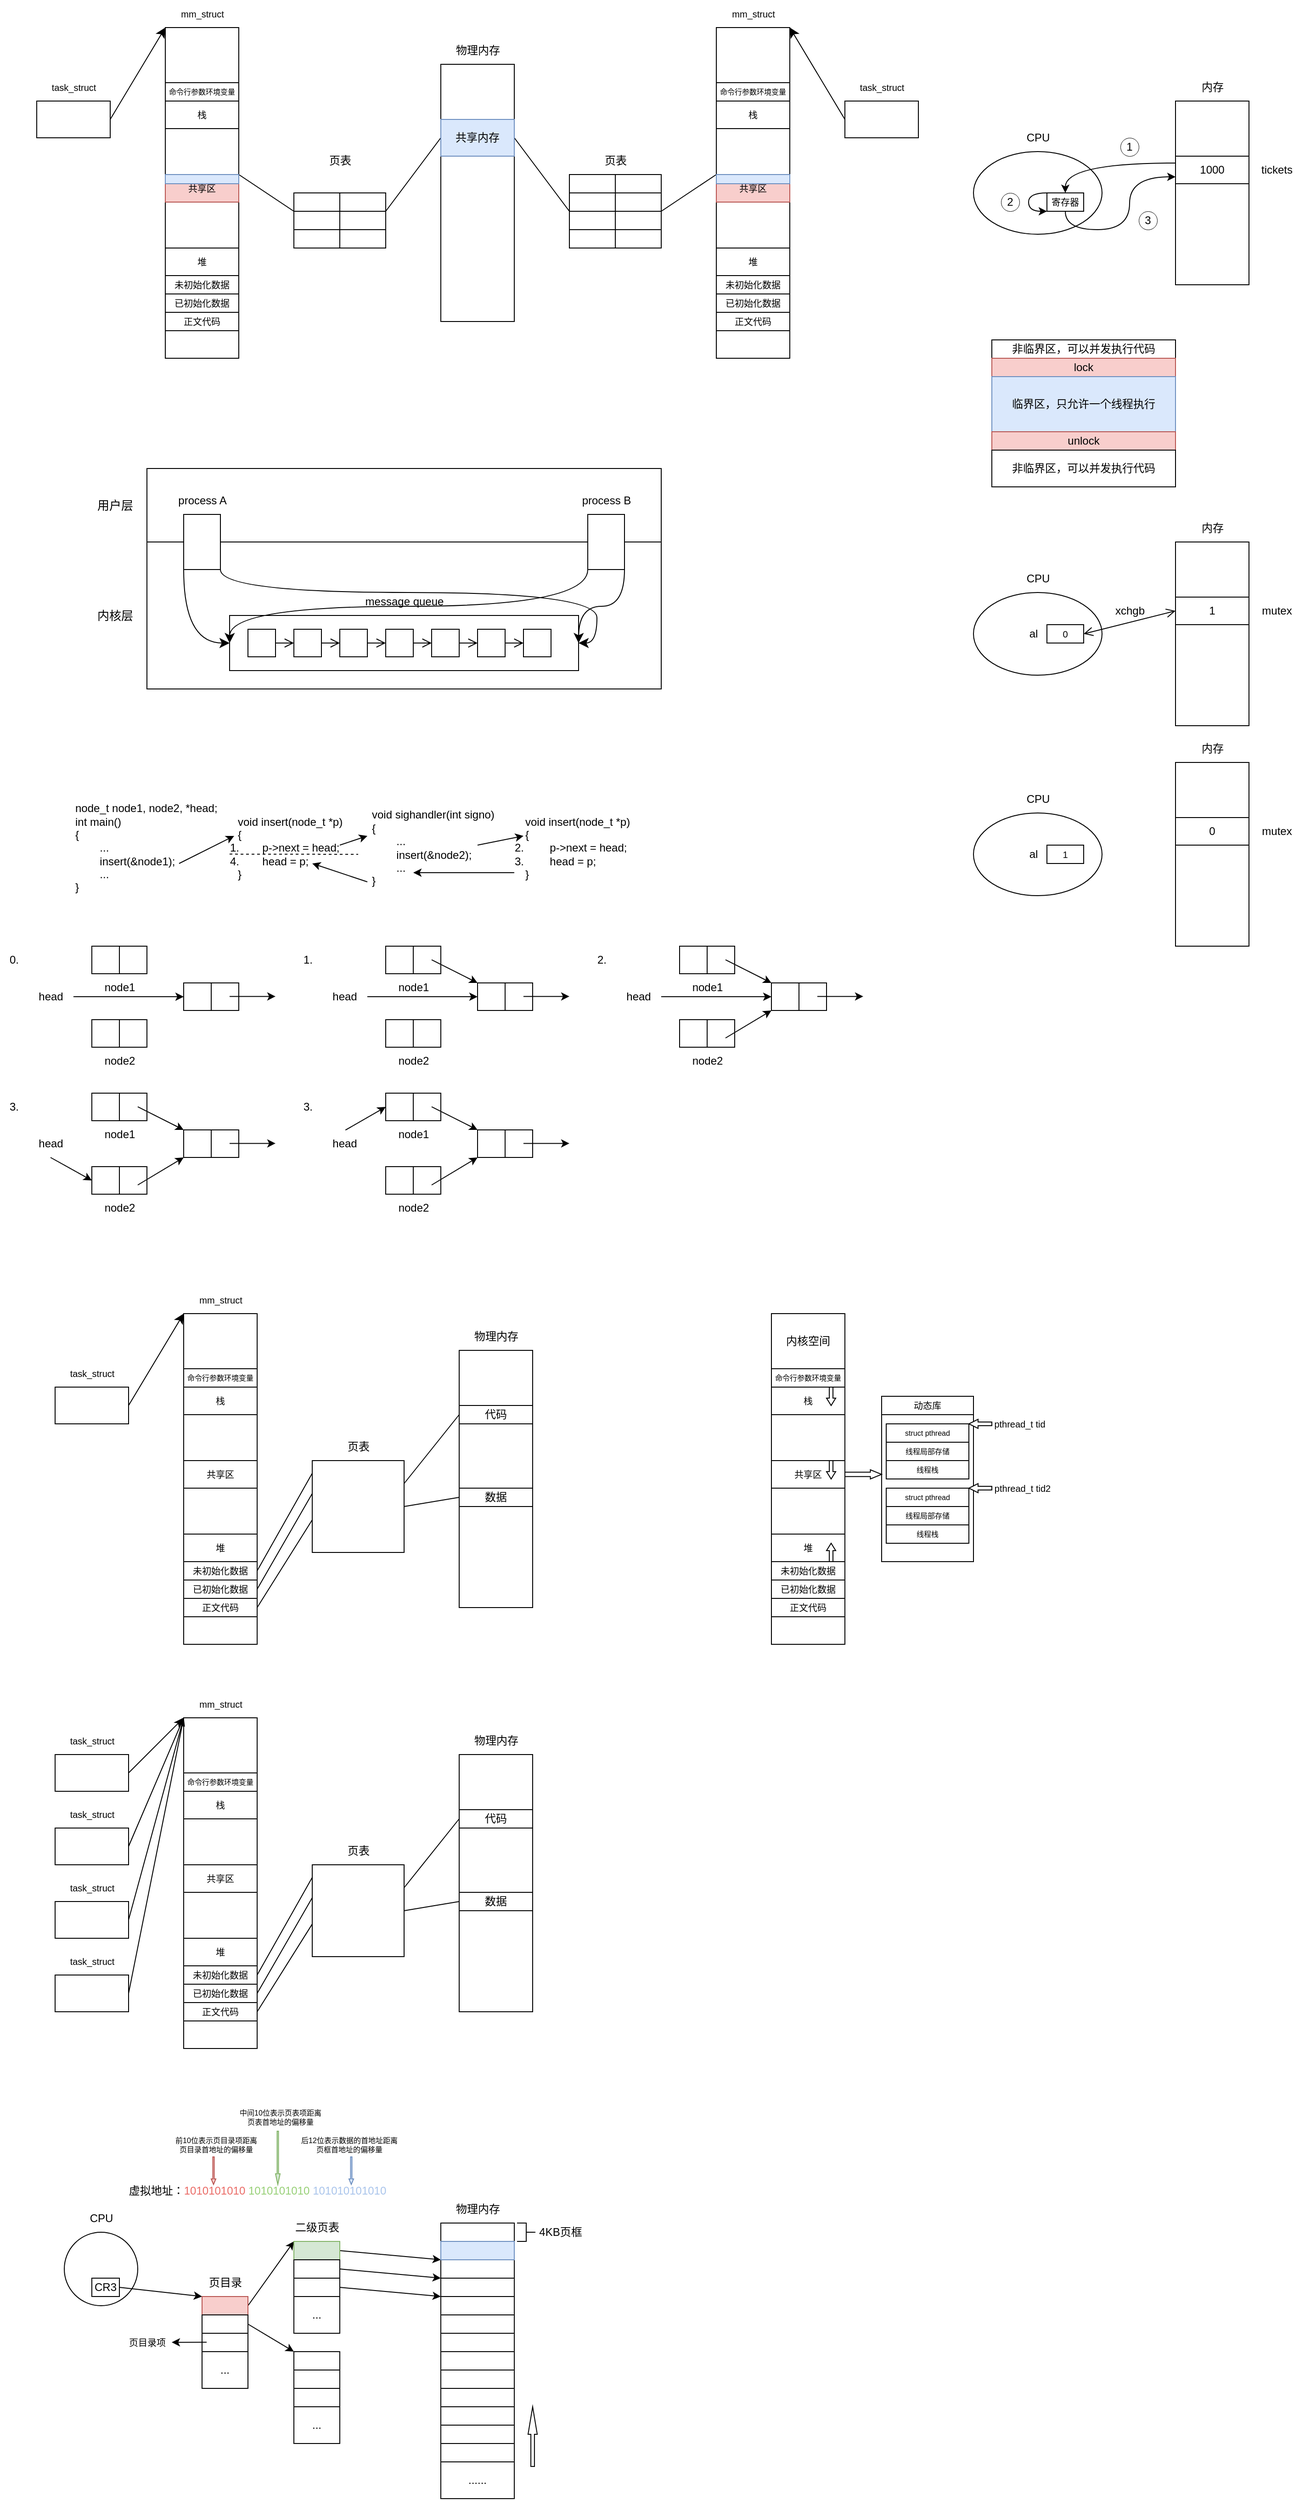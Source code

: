 <mxfile version="24.8.3">
  <diagram name="第 1 页" id="EapViMpM3_LSGZjC-JZd">
    <mxGraphModel dx="794" dy="512" grid="0" gridSize="10" guides="1" tooltips="1" connect="1" arrows="1" fold="1" page="1" pageScale="1" pageWidth="4681" pageHeight="3300" math="0" shadow="0">
      <root>
        <mxCell id="0" />
        <mxCell id="1" parent="0" />
        <mxCell id="9-hLryKSoV7Hc3_zx65K-65" style="edgeStyle=none;curved=1;rounded=0;orthogonalLoop=1;jettySize=auto;html=1;exitX=1;exitY=0.5;exitDx=0;exitDy=0;entryX=0;entryY=0;entryDx=0;entryDy=0;fontSize=12;startSize=8;endSize=8;" parent="1" source="9-hLryKSoV7Hc3_zx65K-1" target="9-hLryKSoV7Hc3_zx65K-11" edge="1">
          <mxGeometry relative="1" as="geometry" />
        </mxCell>
        <mxCell id="9-hLryKSoV7Hc3_zx65K-1" value="" style="rounded=0;whiteSpace=wrap;html=1;" parent="1" vertex="1">
          <mxGeometry x="40" y="160" width="80" height="40" as="geometry" />
        </mxCell>
        <mxCell id="9-hLryKSoV7Hc3_zx65K-2" value="task_struct" style="text;html=1;align=center;verticalAlign=middle;resizable=0;points=[];autosize=1;strokeColor=none;fillColor=none;fontSize=10;" parent="1" vertex="1">
          <mxGeometry x="45" y="130" width="70" height="30" as="geometry" />
        </mxCell>
        <mxCell id="9-hLryKSoV7Hc3_zx65K-11" value="" style="rounded=0;whiteSpace=wrap;html=1;" parent="1" vertex="1">
          <mxGeometry x="180" y="80" width="80" height="360" as="geometry" />
        </mxCell>
        <mxCell id="9-hLryKSoV7Hc3_zx65K-12" value="命令行参数环境变量" style="whiteSpace=wrap;html=1;fontSize=8;" parent="1" vertex="1">
          <mxGeometry x="180" y="140" width="80" height="20" as="geometry" />
        </mxCell>
        <mxCell id="9-hLryKSoV7Hc3_zx65K-13" value="共享区" style="whiteSpace=wrap;html=1;fontSize=10;fillColor=#f8cecc;strokeColor=#b85450;" parent="1" vertex="1">
          <mxGeometry x="180" y="240" width="80" height="30" as="geometry" />
        </mxCell>
        <mxCell id="9-hLryKSoV7Hc3_zx65K-14" value="堆" style="whiteSpace=wrap;html=1;fontSize=10;" parent="1" vertex="1">
          <mxGeometry x="180" y="320" width="80" height="30" as="geometry" />
        </mxCell>
        <mxCell id="9-hLryKSoV7Hc3_zx65K-15" value="未初始化数据" style="whiteSpace=wrap;html=1;fontSize=10;" parent="1" vertex="1">
          <mxGeometry x="180" y="350" width="80" height="20" as="geometry" />
        </mxCell>
        <mxCell id="9-hLryKSoV7Hc3_zx65K-16" value="已初始化数据" style="whiteSpace=wrap;html=1;fontSize=10;" parent="1" vertex="1">
          <mxGeometry x="180" y="370" width="80" height="20" as="geometry" />
        </mxCell>
        <mxCell id="9-hLryKSoV7Hc3_zx65K-17" value="正文代码" style="whiteSpace=wrap;html=1;fontSize=10;" parent="1" vertex="1">
          <mxGeometry x="180" y="390" width="80" height="20" as="geometry" />
        </mxCell>
        <mxCell id="9-hLryKSoV7Hc3_zx65K-18" value="栈" style="whiteSpace=wrap;html=1;fontSize=10;" parent="1" vertex="1">
          <mxGeometry x="180" y="160" width="80" height="30" as="geometry" />
        </mxCell>
        <mxCell id="9-hLryKSoV7Hc3_zx65K-19" value="mm_struct" style="text;html=1;align=center;verticalAlign=middle;resizable=0;points=[];autosize=1;strokeColor=none;fillColor=none;fontSize=10;" parent="1" vertex="1">
          <mxGeometry x="185" y="50" width="70" height="30" as="geometry" />
        </mxCell>
        <mxCell id="9-hLryKSoV7Hc3_zx65K-35" value="" style="rounded=0;whiteSpace=wrap;html=1;" parent="1" vertex="1">
          <mxGeometry x="320" y="260" width="50" height="20" as="geometry" />
        </mxCell>
        <mxCell id="9-hLryKSoV7Hc3_zx65K-73" style="edgeStyle=none;curved=1;rounded=0;orthogonalLoop=1;jettySize=auto;html=1;exitX=0;exitY=0;exitDx=0;exitDy=0;entryX=1;entryY=0;entryDx=0;entryDy=0;fontSize=12;startSize=8;endSize=8;endArrow=none;endFill=0;" parent="1" source="9-hLryKSoV7Hc3_zx65K-36" target="9-hLryKSoV7Hc3_zx65K-13" edge="1">
          <mxGeometry relative="1" as="geometry" />
        </mxCell>
        <mxCell id="9-hLryKSoV7Hc3_zx65K-36" value="" style="rounded=0;whiteSpace=wrap;html=1;" parent="1" vertex="1">
          <mxGeometry x="320" y="280" width="50" height="20" as="geometry" />
        </mxCell>
        <mxCell id="9-hLryKSoV7Hc3_zx65K-37" value="" style="rounded=0;whiteSpace=wrap;html=1;" parent="1" vertex="1">
          <mxGeometry x="320" y="300" width="50" height="20" as="geometry" />
        </mxCell>
        <mxCell id="ezu9xKncm8vImjeE8BK1-96" style="rounded=0;orthogonalLoop=1;jettySize=auto;html=1;exitX=1;exitY=0.5;exitDx=0;exitDy=0;entryX=0;entryY=0;entryDx=0;entryDy=0;" parent="1" source="9-hLryKSoV7Hc3_zx65K-38" target="ezu9xKncm8vImjeE8BK1-86" edge="1">
          <mxGeometry relative="1" as="geometry">
            <mxPoint x="360" y="2490" as="targetPoint" />
          </mxGeometry>
        </mxCell>
        <mxCell id="9-hLryKSoV7Hc3_zx65K-38" value="" style="rounded=0;whiteSpace=wrap;html=1;fillColor=#f8cecc;strokeColor=#b85450;" parent="1" vertex="1">
          <mxGeometry x="220" y="2550" width="50" height="20" as="geometry" />
        </mxCell>
        <mxCell id="9-hLryKSoV7Hc3_zx65K-72" style="edgeStyle=none;curved=1;rounded=0;orthogonalLoop=1;jettySize=auto;html=1;exitX=1;exitY=1;exitDx=0;exitDy=0;entryX=0;entryY=0.5;entryDx=0;entryDy=0;fontSize=12;startSize=8;endSize=8;endArrow=none;endFill=0;" parent="1" source="9-hLryKSoV7Hc3_zx65K-39" target="9-hLryKSoV7Hc3_zx65K-71" edge="1">
          <mxGeometry relative="1" as="geometry" />
        </mxCell>
        <mxCell id="9-hLryKSoV7Hc3_zx65K-39" value="" style="rounded=0;whiteSpace=wrap;html=1;" parent="1" vertex="1">
          <mxGeometry x="370" y="260" width="50" height="20" as="geometry" />
        </mxCell>
        <mxCell id="9-hLryKSoV7Hc3_zx65K-40" value="" style="rounded=0;whiteSpace=wrap;html=1;" parent="1" vertex="1">
          <mxGeometry x="370" y="280" width="50" height="20" as="geometry" />
        </mxCell>
        <mxCell id="9-hLryKSoV7Hc3_zx65K-41" value="" style="rounded=0;whiteSpace=wrap;html=1;" parent="1" vertex="1">
          <mxGeometry x="370" y="300" width="50" height="20" as="geometry" />
        </mxCell>
        <mxCell id="9-hLryKSoV7Hc3_zx65K-42" value="页表" style="text;html=1;align=center;verticalAlign=middle;resizable=0;points=[];autosize=1;strokeColor=none;fillColor=none;fontSize=12;" parent="1" vertex="1">
          <mxGeometry x="345" y="210" width="50" height="30" as="geometry" />
        </mxCell>
        <mxCell id="9-hLryKSoV7Hc3_zx65K-43" value="" style="rounded=0;whiteSpace=wrap;html=1;" parent="1" vertex="1">
          <mxGeometry x="480" y="120" width="80" height="280" as="geometry" />
        </mxCell>
        <mxCell id="9-hLryKSoV7Hc3_zx65K-44" value="物理内存" style="text;html=1;align=center;verticalAlign=middle;resizable=0;points=[];autosize=1;strokeColor=none;fillColor=none;fontSize=12;" parent="1" vertex="1">
          <mxGeometry x="485" y="90" width="70" height="30" as="geometry" />
        </mxCell>
        <mxCell id="9-hLryKSoV7Hc3_zx65K-45" value="" style="rounded=0;whiteSpace=wrap;html=1;" parent="1" vertex="1">
          <mxGeometry x="620" y="240" width="50" height="20" as="geometry" />
        </mxCell>
        <mxCell id="9-hLryKSoV7Hc3_zx65K-46" value="" style="rounded=0;whiteSpace=wrap;html=1;" parent="1" vertex="1">
          <mxGeometry x="620" y="260" width="50" height="20" as="geometry" />
        </mxCell>
        <mxCell id="9-hLryKSoV7Hc3_zx65K-74" style="edgeStyle=none;curved=1;rounded=0;orthogonalLoop=1;jettySize=auto;html=1;exitX=0;exitY=0;exitDx=0;exitDy=0;entryX=1;entryY=0.5;entryDx=0;entryDy=0;fontSize=12;startSize=8;endSize=8;endArrow=none;endFill=0;" parent="1" source="9-hLryKSoV7Hc3_zx65K-47" target="9-hLryKSoV7Hc3_zx65K-71" edge="1">
          <mxGeometry relative="1" as="geometry" />
        </mxCell>
        <mxCell id="9-hLryKSoV7Hc3_zx65K-47" value="" style="rounded=0;whiteSpace=wrap;html=1;" parent="1" vertex="1">
          <mxGeometry x="620" y="280" width="50" height="20" as="geometry" />
        </mxCell>
        <mxCell id="9-hLryKSoV7Hc3_zx65K-48" value="" style="rounded=0;whiteSpace=wrap;html=1;" parent="1" vertex="1">
          <mxGeometry x="620" y="300" width="50" height="20" as="geometry" />
        </mxCell>
        <mxCell id="9-hLryKSoV7Hc3_zx65K-49" value="" style="rounded=0;whiteSpace=wrap;html=1;" parent="1" vertex="1">
          <mxGeometry x="670" y="240" width="50" height="20" as="geometry" />
        </mxCell>
        <mxCell id="9-hLryKSoV7Hc3_zx65K-50" value="" style="rounded=0;whiteSpace=wrap;html=1;" parent="1" vertex="1">
          <mxGeometry x="670" y="260" width="50" height="20" as="geometry" />
        </mxCell>
        <mxCell id="9-hLryKSoV7Hc3_zx65K-75" style="edgeStyle=none;curved=1;rounded=0;orthogonalLoop=1;jettySize=auto;html=1;exitX=1;exitY=0;exitDx=0;exitDy=0;entryX=0;entryY=0;entryDx=0;entryDy=0;fontSize=12;startSize=8;endSize=8;endArrow=none;endFill=0;" parent="1" source="9-hLryKSoV7Hc3_zx65K-51" target="9-hLryKSoV7Hc3_zx65K-77" edge="1">
          <mxGeometry relative="1" as="geometry" />
        </mxCell>
        <mxCell id="9-hLryKSoV7Hc3_zx65K-51" value="" style="rounded=0;whiteSpace=wrap;html=1;" parent="1" vertex="1">
          <mxGeometry x="670" y="280" width="50" height="20" as="geometry" />
        </mxCell>
        <mxCell id="9-hLryKSoV7Hc3_zx65K-52" value="" style="rounded=0;whiteSpace=wrap;html=1;" parent="1" vertex="1">
          <mxGeometry x="670" y="300" width="50" height="20" as="geometry" />
        </mxCell>
        <mxCell id="9-hLryKSoV7Hc3_zx65K-53" value="页表" style="text;html=1;align=center;verticalAlign=middle;resizable=0;points=[];autosize=1;strokeColor=none;fillColor=none;fontSize=12;" parent="1" vertex="1">
          <mxGeometry x="645" y="210" width="50" height="30" as="geometry" />
        </mxCell>
        <mxCell id="9-hLryKSoV7Hc3_zx65K-54" value="" style="rounded=0;whiteSpace=wrap;html=1;" parent="1" vertex="1">
          <mxGeometry x="780" y="80" width="80" height="360" as="geometry" />
        </mxCell>
        <mxCell id="9-hLryKSoV7Hc3_zx65K-55" value="命令行参数环境变量" style="whiteSpace=wrap;html=1;fontSize=8;" parent="1" vertex="1">
          <mxGeometry x="780" y="140" width="80" height="20" as="geometry" />
        </mxCell>
        <mxCell id="9-hLryKSoV7Hc3_zx65K-56" value="共享区" style="whiteSpace=wrap;html=1;fontSize=10;fillColor=#f8cecc;strokeColor=#b85450;" parent="1" vertex="1">
          <mxGeometry x="780" y="240" width="80" height="30" as="geometry" />
        </mxCell>
        <mxCell id="9-hLryKSoV7Hc3_zx65K-57" value="堆" style="whiteSpace=wrap;html=1;fontSize=10;" parent="1" vertex="1">
          <mxGeometry x="780" y="320" width="80" height="30" as="geometry" />
        </mxCell>
        <mxCell id="9-hLryKSoV7Hc3_zx65K-58" value="未初始化数据" style="whiteSpace=wrap;html=1;fontSize=10;" parent="1" vertex="1">
          <mxGeometry x="780" y="350" width="80" height="20" as="geometry" />
        </mxCell>
        <mxCell id="9-hLryKSoV7Hc3_zx65K-59" value="已初始化数据" style="whiteSpace=wrap;html=1;fontSize=10;" parent="1" vertex="1">
          <mxGeometry x="780" y="370" width="80" height="20" as="geometry" />
        </mxCell>
        <mxCell id="9-hLryKSoV7Hc3_zx65K-60" value="正文代码" style="whiteSpace=wrap;html=1;fontSize=10;" parent="1" vertex="1">
          <mxGeometry x="780" y="390" width="80" height="20" as="geometry" />
        </mxCell>
        <mxCell id="9-hLryKSoV7Hc3_zx65K-61" value="栈" style="whiteSpace=wrap;html=1;fontSize=10;" parent="1" vertex="1">
          <mxGeometry x="780" y="160" width="80" height="30" as="geometry" />
        </mxCell>
        <mxCell id="9-hLryKSoV7Hc3_zx65K-62" value="mm_struct" style="text;html=1;align=center;verticalAlign=middle;resizable=0;points=[];autosize=1;strokeColor=none;fillColor=none;fontSize=10;" parent="1" vertex="1">
          <mxGeometry x="785" y="50" width="70" height="30" as="geometry" />
        </mxCell>
        <mxCell id="9-hLryKSoV7Hc3_zx65K-70" style="edgeStyle=none;curved=1;rounded=0;orthogonalLoop=1;jettySize=auto;html=1;exitX=0;exitY=0.5;exitDx=0;exitDy=0;fontSize=12;startSize=8;endSize=8;entryX=1;entryY=0;entryDx=0;entryDy=0;" parent="1" source="9-hLryKSoV7Hc3_zx65K-63" target="9-hLryKSoV7Hc3_zx65K-54" edge="1">
          <mxGeometry relative="1" as="geometry">
            <mxPoint x="870" y="80" as="targetPoint" />
          </mxGeometry>
        </mxCell>
        <mxCell id="9-hLryKSoV7Hc3_zx65K-63" value="" style="rounded=0;whiteSpace=wrap;html=1;" parent="1" vertex="1">
          <mxGeometry x="920" y="160" width="80" height="40" as="geometry" />
        </mxCell>
        <mxCell id="9-hLryKSoV7Hc3_zx65K-64" value="task_struct" style="text;html=1;align=center;verticalAlign=middle;resizable=0;points=[];autosize=1;strokeColor=none;fillColor=none;fontSize=10;" parent="1" vertex="1">
          <mxGeometry x="925" y="130" width="70" height="30" as="geometry" />
        </mxCell>
        <mxCell id="9-hLryKSoV7Hc3_zx65K-71" value="共享内存" style="whiteSpace=wrap;html=1;fillColor=#dae8fc;strokeColor=#6c8ebf;" parent="1" vertex="1">
          <mxGeometry x="480" y="180" width="80" height="40" as="geometry" />
        </mxCell>
        <mxCell id="9-hLryKSoV7Hc3_zx65K-76" value="" style="whiteSpace=wrap;html=1;fillColor=#dae8fc;strokeColor=#6c8ebf;" parent="1" vertex="1">
          <mxGeometry x="180" y="240" width="80" height="10" as="geometry" />
        </mxCell>
        <mxCell id="9-hLryKSoV7Hc3_zx65K-77" value="" style="whiteSpace=wrap;html=1;fillColor=#dae8fc;strokeColor=#6c8ebf;" parent="1" vertex="1">
          <mxGeometry x="780" y="240" width="80" height="10" as="geometry" />
        </mxCell>
        <mxCell id="FwaaF81T_8sRubU2GGHl-1" value="" style="rounded=0;whiteSpace=wrap;html=1;" parent="1" vertex="1">
          <mxGeometry x="160" y="640" width="560" height="160" as="geometry" />
        </mxCell>
        <mxCell id="FwaaF81T_8sRubU2GGHl-2" value="" style="rounded=0;whiteSpace=wrap;html=1;" parent="1" vertex="1">
          <mxGeometry x="160" y="560" width="560" height="80" as="geometry" />
        </mxCell>
        <mxCell id="FwaaF81T_8sRubU2GGHl-4" value="" style="whiteSpace=wrap;html=1;" parent="1" vertex="1">
          <mxGeometry x="200" y="610" width="40" height="60" as="geometry" />
        </mxCell>
        <mxCell id="FwaaF81T_8sRubU2GGHl-5" value="" style="whiteSpace=wrap;html=1;" parent="1" vertex="1">
          <mxGeometry x="640" y="610" width="40" height="60" as="geometry" />
        </mxCell>
        <mxCell id="FwaaF81T_8sRubU2GGHl-6" value="process A" style="text;html=1;align=center;verticalAlign=middle;resizable=0;points=[];autosize=1;strokeColor=none;fillColor=none;fontSize=12;" parent="1" vertex="1">
          <mxGeometry x="180" y="580" width="80" height="30" as="geometry" />
        </mxCell>
        <mxCell id="FwaaF81T_8sRubU2GGHl-7" value="process B" style="text;html=1;align=center;verticalAlign=middle;resizable=0;points=[];autosize=1;strokeColor=none;fillColor=none;fontSize=12;" parent="1" vertex="1">
          <mxGeometry x="620" y="580" width="80" height="30" as="geometry" />
        </mxCell>
        <mxCell id="FwaaF81T_8sRubU2GGHl-9" value="message queue" style="text;html=1;align=center;verticalAlign=middle;resizable=0;points=[];autosize=1;strokeColor=none;fillColor=none;fontSize=12;" parent="1" vertex="1">
          <mxGeometry x="385" y="690" width="110" height="30" as="geometry" />
        </mxCell>
        <mxCell id="FwaaF81T_8sRubU2GGHl-11" value="" style="whiteSpace=wrap;html=1;" parent="1" vertex="1">
          <mxGeometry x="250" y="720" width="380" height="60" as="geometry" />
        </mxCell>
        <mxCell id="FwaaF81T_8sRubU2GGHl-14" style="edgeStyle=none;curved=1;rounded=0;orthogonalLoop=1;jettySize=auto;html=1;exitX=1;exitY=0.5;exitDx=0;exitDy=0;entryX=0;entryY=0.5;entryDx=0;entryDy=0;fontSize=12;startSize=8;endSize=8;endArrow=open;endFill=0;" parent="1" source="FwaaF81T_8sRubU2GGHl-12" target="FwaaF81T_8sRubU2GGHl-13" edge="1">
          <mxGeometry relative="1" as="geometry" />
        </mxCell>
        <mxCell id="FwaaF81T_8sRubU2GGHl-12" value="" style="whiteSpace=wrap;html=1;" parent="1" vertex="1">
          <mxGeometry x="270" y="735" width="30" height="30" as="geometry" />
        </mxCell>
        <mxCell id="FwaaF81T_8sRubU2GGHl-13" value="" style="whiteSpace=wrap;html=1;" parent="1" vertex="1">
          <mxGeometry x="320" y="735" width="30" height="30" as="geometry" />
        </mxCell>
        <mxCell id="FwaaF81T_8sRubU2GGHl-15" style="edgeStyle=none;curved=1;rounded=0;orthogonalLoop=1;jettySize=auto;html=1;exitX=1;exitY=0.5;exitDx=0;exitDy=0;entryX=0;entryY=0.5;entryDx=0;entryDy=0;fontSize=12;startSize=8;endSize=8;endArrow=open;endFill=0;" parent="1" target="FwaaF81T_8sRubU2GGHl-16" edge="1">
          <mxGeometry relative="1" as="geometry">
            <mxPoint x="350" y="750" as="sourcePoint" />
          </mxGeometry>
        </mxCell>
        <mxCell id="FwaaF81T_8sRubU2GGHl-16" value="" style="whiteSpace=wrap;html=1;" parent="1" vertex="1">
          <mxGeometry x="370" y="735" width="30" height="30" as="geometry" />
        </mxCell>
        <mxCell id="FwaaF81T_8sRubU2GGHl-17" style="edgeStyle=none;curved=1;rounded=0;orthogonalLoop=1;jettySize=auto;html=1;exitX=1;exitY=0.5;exitDx=0;exitDy=0;entryX=0;entryY=0.5;entryDx=0;entryDy=0;fontSize=12;startSize=8;endSize=8;endArrow=open;endFill=0;" parent="1" target="FwaaF81T_8sRubU2GGHl-18" edge="1">
          <mxGeometry relative="1" as="geometry">
            <mxPoint x="400" y="750" as="sourcePoint" />
          </mxGeometry>
        </mxCell>
        <mxCell id="FwaaF81T_8sRubU2GGHl-18" value="" style="whiteSpace=wrap;html=1;" parent="1" vertex="1">
          <mxGeometry x="420" y="735" width="30" height="30" as="geometry" />
        </mxCell>
        <mxCell id="FwaaF81T_8sRubU2GGHl-19" style="edgeStyle=none;curved=1;rounded=0;orthogonalLoop=1;jettySize=auto;html=1;exitX=1;exitY=0.5;exitDx=0;exitDy=0;entryX=0;entryY=0.5;entryDx=0;entryDy=0;fontSize=12;startSize=8;endSize=8;endArrow=open;endFill=0;" parent="1" target="FwaaF81T_8sRubU2GGHl-20" edge="1">
          <mxGeometry relative="1" as="geometry">
            <mxPoint x="450" y="750" as="sourcePoint" />
          </mxGeometry>
        </mxCell>
        <mxCell id="FwaaF81T_8sRubU2GGHl-20" value="" style="whiteSpace=wrap;html=1;" parent="1" vertex="1">
          <mxGeometry x="470" y="735" width="30" height="30" as="geometry" />
        </mxCell>
        <mxCell id="FwaaF81T_8sRubU2GGHl-21" style="edgeStyle=none;curved=1;rounded=0;orthogonalLoop=1;jettySize=auto;html=1;exitX=1;exitY=0.5;exitDx=0;exitDy=0;entryX=0;entryY=0.5;entryDx=0;entryDy=0;fontSize=12;startSize=8;endSize=8;endArrow=open;endFill=0;" parent="1" target="FwaaF81T_8sRubU2GGHl-22" edge="1">
          <mxGeometry relative="1" as="geometry">
            <mxPoint x="500" y="750" as="sourcePoint" />
          </mxGeometry>
        </mxCell>
        <mxCell id="FwaaF81T_8sRubU2GGHl-22" value="" style="whiteSpace=wrap;html=1;" parent="1" vertex="1">
          <mxGeometry x="520" y="735" width="30" height="30" as="geometry" />
        </mxCell>
        <mxCell id="FwaaF81T_8sRubU2GGHl-23" style="edgeStyle=none;curved=1;rounded=0;orthogonalLoop=1;jettySize=auto;html=1;exitX=1;exitY=0.5;exitDx=0;exitDy=0;entryX=0;entryY=0.5;entryDx=0;entryDy=0;fontSize=12;startSize=8;endSize=8;endArrow=open;endFill=0;" parent="1" target="FwaaF81T_8sRubU2GGHl-24" edge="1">
          <mxGeometry relative="1" as="geometry">
            <mxPoint x="550" y="750" as="sourcePoint" />
          </mxGeometry>
        </mxCell>
        <mxCell id="FwaaF81T_8sRubU2GGHl-24" value="" style="whiteSpace=wrap;html=1;" parent="1" vertex="1">
          <mxGeometry x="570" y="735" width="30" height="30" as="geometry" />
        </mxCell>
        <mxCell id="FwaaF81T_8sRubU2GGHl-27" style="edgeStyle=orthogonalEdgeStyle;curved=1;rounded=0;orthogonalLoop=1;jettySize=auto;html=1;exitX=0;exitY=1;exitDx=0;exitDy=0;entryX=0;entryY=0.5;entryDx=0;entryDy=0;fontSize=12;startSize=8;endSize=8;" parent="1" source="FwaaF81T_8sRubU2GGHl-4" target="FwaaF81T_8sRubU2GGHl-11" edge="1">
          <mxGeometry relative="1" as="geometry" />
        </mxCell>
        <mxCell id="FwaaF81T_8sRubU2GGHl-29" style="edgeStyle=orthogonalEdgeStyle;curved=1;rounded=0;orthogonalLoop=1;jettySize=auto;html=1;exitX=1;exitY=1;exitDx=0;exitDy=0;entryX=1;entryY=0.5;entryDx=0;entryDy=0;fontSize=12;startSize=8;endSize=8;" parent="1" source="FwaaF81T_8sRubU2GGHl-4" target="FwaaF81T_8sRubU2GGHl-11" edge="1">
          <mxGeometry relative="1" as="geometry" />
        </mxCell>
        <mxCell id="FwaaF81T_8sRubU2GGHl-28" style="edgeStyle=orthogonalEdgeStyle;curved=1;rounded=0;orthogonalLoop=1;jettySize=auto;html=1;exitX=0;exitY=1;exitDx=0;exitDy=0;fontSize=12;startSize=8;endSize=8;" parent="1" source="FwaaF81T_8sRubU2GGHl-5" edge="1">
          <mxGeometry relative="1" as="geometry">
            <mxPoint x="250" y="750" as="targetPoint" />
          </mxGeometry>
        </mxCell>
        <mxCell id="FwaaF81T_8sRubU2GGHl-30" style="edgeStyle=orthogonalEdgeStyle;curved=1;rounded=0;orthogonalLoop=1;jettySize=auto;html=1;exitX=1;exitY=1;exitDx=0;exitDy=0;fontSize=12;startSize=8;endSize=8;" parent="1" source="FwaaF81T_8sRubU2GGHl-5" edge="1">
          <mxGeometry relative="1" as="geometry">
            <mxPoint x="630" y="750" as="targetPoint" />
          </mxGeometry>
        </mxCell>
        <mxCell id="FwaaF81T_8sRubU2GGHl-31" value="用户层" style="text;html=1;align=center;verticalAlign=middle;resizable=0;points=[];autosize=1;strokeColor=none;fillColor=none;fontSize=13;" parent="1" vertex="1">
          <mxGeometry x="95" y="585" width="60" height="30" as="geometry" />
        </mxCell>
        <mxCell id="FwaaF81T_8sRubU2GGHl-32" value="内核层" style="text;html=1;align=center;verticalAlign=middle;resizable=0;points=[];autosize=1;strokeColor=none;fillColor=none;fontSize=13;" parent="1" vertex="1">
          <mxGeometry x="95" y="705" width="60" height="30" as="geometry" />
        </mxCell>
        <mxCell id="K8nYQJoafUfepEJCcT44-1" value="node_t node1, node2, *head;&lt;div&gt;int main()&lt;/div&gt;&lt;div&gt;{&lt;/div&gt;&lt;div&gt;&lt;span style=&quot;white-space: pre;&quot;&gt;&#x9;&lt;/span&gt;...&lt;br&gt;&lt;/div&gt;&lt;div&gt;&lt;span style=&quot;white-space: pre;&quot;&gt;&#x9;&lt;/span&gt;insert(&amp;amp;node1);&lt;br&gt;&lt;/div&gt;&lt;div&gt;&lt;span style=&quot;white-space: pre;&quot;&gt;&#x9;&lt;/span&gt;...&lt;br&gt;&lt;/div&gt;&lt;div&gt;}&lt;/div&gt;" style="text;html=1;align=left;verticalAlign=middle;resizable=0;points=[];autosize=1;strokeColor=none;fillColor=none;movable=0;rotatable=0;deletable=0;editable=0;locked=1;connectable=0;" parent="1" vertex="1">
          <mxGeometry x="80" y="918" width="180" height="110" as="geometry" />
        </mxCell>
        <mxCell id="K8nYQJoafUfepEJCcT44-2" value="void insert(node_t *p)&lt;div&gt;{&lt;/div&gt;&lt;div&gt;&lt;span style=&quot;white-space: pre;&quot;&gt;&#x9;&lt;/span&gt;p-&amp;gt;next = head;&lt;br&gt;&lt;/div&gt;&lt;div&gt;&lt;span style=&quot;white-space: pre;&quot;&gt;&#x9;&lt;/span&gt;head = p;&lt;br&gt;&lt;/div&gt;&lt;div&gt;}&lt;/div&gt;" style="text;html=1;align=left;verticalAlign=middle;resizable=0;points=[];autosize=1;strokeColor=none;fillColor=none;movable=0;rotatable=0;deletable=0;editable=0;locked=1;connectable=0;" parent="1" vertex="1">
          <mxGeometry x="257" y="928" width="140" height="90" as="geometry" />
        </mxCell>
        <mxCell id="K8nYQJoafUfepEJCcT44-3" value="void sighandler(int signo)&lt;div&gt;{&lt;/div&gt;&lt;div&gt;&lt;span style=&quot;white-space: pre;&quot;&gt;&#x9;&lt;/span&gt;...&lt;br&gt;&lt;/div&gt;&lt;div&gt;&lt;span style=&quot;white-space: pre;&quot;&gt;&#x9;&lt;/span&gt;insert(&amp;amp;node2);&lt;br&gt;&lt;/div&gt;&lt;div&gt;&lt;span style=&quot;white-space: pre;&quot;&gt;&#x9;&lt;/span&gt;...&lt;br&gt;&lt;/div&gt;&lt;div&gt;}&lt;/div&gt;" style="text;html=1;align=left;verticalAlign=middle;resizable=0;points=[];autosize=1;strokeColor=none;fillColor=none;movable=0;rotatable=0;deletable=0;editable=0;locked=1;connectable=0;" parent="1" vertex="1">
          <mxGeometry x="403" y="923" width="160" height="100" as="geometry" />
        </mxCell>
        <mxCell id="K8nYQJoafUfepEJCcT44-4" value="void insert(node_t *p)&lt;div&gt;{&lt;/div&gt;&lt;div&gt;&lt;span style=&quot;white-space: pre;&quot;&gt;&#x9;&lt;/span&gt;p-&amp;gt;next = head;&lt;br&gt;&lt;/div&gt;&lt;div&gt;&lt;span style=&quot;white-space: pre;&quot;&gt;&#x9;&lt;/span&gt;head = p;&lt;br&gt;&lt;/div&gt;&lt;div&gt;}&lt;/div&gt;" style="text;html=1;align=left;verticalAlign=middle;resizable=0;points=[];autosize=1;strokeColor=none;fillColor=none;movable=0;rotatable=0;deletable=0;editable=0;locked=1;connectable=0;" parent="1" vertex="1">
          <mxGeometry x="570" y="928" width="140" height="90" as="geometry" />
        </mxCell>
        <mxCell id="K8nYQJoafUfepEJCcT44-5" value="2.&lt;div&gt;3.&lt;/div&gt;" style="text;html=1;align=center;verticalAlign=middle;resizable=0;points=[];autosize=1;strokeColor=none;fillColor=none;movable=0;rotatable=0;deletable=0;editable=0;locked=1;connectable=0;" parent="1" vertex="1">
          <mxGeometry x="550" y="960" width="30" height="40" as="geometry" />
        </mxCell>
        <mxCell id="K8nYQJoafUfepEJCcT44-6" value="1.&lt;div&gt;4.&lt;/div&gt;" style="text;html=1;align=center;verticalAlign=middle;resizable=0;points=[];autosize=1;strokeColor=none;fillColor=none;movable=0;rotatable=0;deletable=0;editable=0;locked=1;connectable=0;" parent="1" vertex="1">
          <mxGeometry x="240" y="960" width="30" height="40" as="geometry" />
        </mxCell>
        <mxCell id="K8nYQJoafUfepEJCcT44-8" value="" style="endArrow=classic;html=1;rounded=0;" parent="1" edge="1">
          <mxGeometry width="50" height="50" relative="1" as="geometry">
            <mxPoint x="195" y="990" as="sourcePoint" />
            <mxPoint x="255" y="960" as="targetPoint" />
          </mxGeometry>
        </mxCell>
        <mxCell id="K8nYQJoafUfepEJCcT44-9" value="" style="endArrow=classic;html=1;rounded=0;" parent="1" edge="1">
          <mxGeometry width="50" height="50" relative="1" as="geometry">
            <mxPoint x="400" y="1010" as="sourcePoint" />
            <mxPoint x="340" y="990" as="targetPoint" />
          </mxGeometry>
        </mxCell>
        <mxCell id="K8nYQJoafUfepEJCcT44-10" value="" style="endArrow=classic;html=1;rounded=0;" parent="1" edge="1">
          <mxGeometry width="50" height="50" relative="1" as="geometry">
            <mxPoint x="370" y="970" as="sourcePoint" />
            <mxPoint x="400" y="960" as="targetPoint" />
          </mxGeometry>
        </mxCell>
        <mxCell id="K8nYQJoafUfepEJCcT44-11" value="" style="endArrow=classic;html=1;rounded=0;" parent="1" edge="1">
          <mxGeometry width="50" height="50" relative="1" as="geometry">
            <mxPoint x="520" y="970" as="sourcePoint" />
            <mxPoint x="570" y="960" as="targetPoint" />
          </mxGeometry>
        </mxCell>
        <mxCell id="K8nYQJoafUfepEJCcT44-12" value="" style="endArrow=classic;html=1;rounded=0;" parent="1" edge="1">
          <mxGeometry width="50" height="50" relative="1" as="geometry">
            <mxPoint x="560" y="1000" as="sourcePoint" />
            <mxPoint x="450" y="1000" as="targetPoint" />
          </mxGeometry>
        </mxCell>
        <mxCell id="K8nYQJoafUfepEJCcT44-13" value="" style="endArrow=none;dashed=1;html=1;rounded=0;" parent="1" edge="1">
          <mxGeometry width="50" height="50" relative="1" as="geometry">
            <mxPoint x="250" y="979.8" as="sourcePoint" />
            <mxPoint x="390" y="980" as="targetPoint" />
          </mxGeometry>
        </mxCell>
        <mxCell id="K8nYQJoafUfepEJCcT44-14" value="" style="whiteSpace=wrap;html=1;" parent="1" vertex="1">
          <mxGeometry x="100" y="1080" width="30" height="30" as="geometry" />
        </mxCell>
        <mxCell id="K8nYQJoafUfepEJCcT44-15" value="" style="whiteSpace=wrap;html=1;" parent="1" vertex="1">
          <mxGeometry x="130" y="1080" width="30" height="30" as="geometry" />
        </mxCell>
        <mxCell id="K8nYQJoafUfepEJCcT44-16" value="" style="whiteSpace=wrap;html=1;" parent="1" vertex="1">
          <mxGeometry x="100" y="1160" width="30" height="30" as="geometry" />
        </mxCell>
        <mxCell id="K8nYQJoafUfepEJCcT44-17" value="" style="whiteSpace=wrap;html=1;" parent="1" vertex="1">
          <mxGeometry x="130" y="1160" width="30" height="30" as="geometry" />
        </mxCell>
        <mxCell id="K8nYQJoafUfepEJCcT44-18" value="" style="whiteSpace=wrap;html=1;" parent="1" vertex="1">
          <mxGeometry x="200" y="1120" width="30" height="30" as="geometry" />
        </mxCell>
        <mxCell id="K8nYQJoafUfepEJCcT44-19" value="" style="whiteSpace=wrap;html=1;" parent="1" vertex="1">
          <mxGeometry x="230" y="1120" width="30" height="30" as="geometry" />
        </mxCell>
        <mxCell id="K8nYQJoafUfepEJCcT44-20" value="node1" style="text;html=1;align=center;verticalAlign=middle;resizable=0;points=[];autosize=1;strokeColor=none;fillColor=none;" parent="1" vertex="1">
          <mxGeometry x="100" y="1110" width="60" height="30" as="geometry" />
        </mxCell>
        <mxCell id="K8nYQJoafUfepEJCcT44-22" value="node2" style="text;html=1;align=center;verticalAlign=middle;resizable=0;points=[];autosize=1;strokeColor=none;fillColor=none;" parent="1" vertex="1">
          <mxGeometry x="100" y="1190" width="60" height="30" as="geometry" />
        </mxCell>
        <mxCell id="K8nYQJoafUfepEJCcT44-25" style="edgeStyle=orthogonalEdgeStyle;rounded=0;orthogonalLoop=1;jettySize=auto;html=1;entryX=0;entryY=0.5;entryDx=0;entryDy=0;" parent="1" source="K8nYQJoafUfepEJCcT44-24" target="K8nYQJoafUfepEJCcT44-18" edge="1">
          <mxGeometry relative="1" as="geometry" />
        </mxCell>
        <mxCell id="K8nYQJoafUfepEJCcT44-24" value="head" style="text;html=1;align=center;verticalAlign=middle;resizable=0;points=[];autosize=1;strokeColor=none;fillColor=none;" parent="1" vertex="1">
          <mxGeometry x="30" y="1120" width="50" height="30" as="geometry" />
        </mxCell>
        <mxCell id="K8nYQJoafUfepEJCcT44-27" value="" style="edgeStyle=none;orthogonalLoop=1;jettySize=auto;html=1;rounded=0;" parent="1" edge="1">
          <mxGeometry width="100" relative="1" as="geometry">
            <mxPoint x="250" y="1134.71" as="sourcePoint" />
            <mxPoint x="300" y="1134.71" as="targetPoint" />
            <Array as="points" />
          </mxGeometry>
        </mxCell>
        <mxCell id="K8nYQJoafUfepEJCcT44-28" value="0." style="text;html=1;align=center;verticalAlign=middle;resizable=0;points=[];autosize=1;strokeColor=none;fillColor=none;" parent="1" vertex="1">
          <mxGeometry y="1080" width="30" height="30" as="geometry" />
        </mxCell>
        <mxCell id="K8nYQJoafUfepEJCcT44-29" value="" style="whiteSpace=wrap;html=1;" parent="1" vertex="1">
          <mxGeometry x="420" y="1080" width="30" height="30" as="geometry" />
        </mxCell>
        <mxCell id="K8nYQJoafUfepEJCcT44-30" value="" style="whiteSpace=wrap;html=1;" parent="1" vertex="1">
          <mxGeometry x="450" y="1080" width="30" height="30" as="geometry" />
        </mxCell>
        <mxCell id="K8nYQJoafUfepEJCcT44-31" value="" style="whiteSpace=wrap;html=1;" parent="1" vertex="1">
          <mxGeometry x="420" y="1160" width="30" height="30" as="geometry" />
        </mxCell>
        <mxCell id="K8nYQJoafUfepEJCcT44-32" value="" style="whiteSpace=wrap;html=1;" parent="1" vertex="1">
          <mxGeometry x="450" y="1160" width="30" height="30" as="geometry" />
        </mxCell>
        <mxCell id="K8nYQJoafUfepEJCcT44-33" value="" style="whiteSpace=wrap;html=1;" parent="1" vertex="1">
          <mxGeometry x="520" y="1120" width="30" height="30" as="geometry" />
        </mxCell>
        <mxCell id="K8nYQJoafUfepEJCcT44-34" value="" style="whiteSpace=wrap;html=1;" parent="1" vertex="1">
          <mxGeometry x="550" y="1120" width="30" height="30" as="geometry" />
        </mxCell>
        <mxCell id="K8nYQJoafUfepEJCcT44-35" value="node1" style="text;html=1;align=center;verticalAlign=middle;resizable=0;points=[];autosize=1;strokeColor=none;fillColor=none;" parent="1" vertex="1">
          <mxGeometry x="420" y="1110" width="60" height="30" as="geometry" />
        </mxCell>
        <mxCell id="K8nYQJoafUfepEJCcT44-36" value="node2" style="text;html=1;align=center;verticalAlign=middle;resizable=0;points=[];autosize=1;strokeColor=none;fillColor=none;" parent="1" vertex="1">
          <mxGeometry x="420" y="1190" width="60" height="30" as="geometry" />
        </mxCell>
        <mxCell id="K8nYQJoafUfepEJCcT44-37" style="edgeStyle=orthogonalEdgeStyle;rounded=0;orthogonalLoop=1;jettySize=auto;html=1;entryX=0;entryY=0.5;entryDx=0;entryDy=0;" parent="1" source="K8nYQJoafUfepEJCcT44-38" target="K8nYQJoafUfepEJCcT44-33" edge="1">
          <mxGeometry relative="1" as="geometry" />
        </mxCell>
        <mxCell id="K8nYQJoafUfepEJCcT44-38" value="head" style="text;html=1;align=center;verticalAlign=middle;resizable=0;points=[];autosize=1;strokeColor=none;fillColor=none;" parent="1" vertex="1">
          <mxGeometry x="350" y="1120" width="50" height="30" as="geometry" />
        </mxCell>
        <mxCell id="K8nYQJoafUfepEJCcT44-39" value="" style="edgeStyle=none;orthogonalLoop=1;jettySize=auto;html=1;rounded=0;" parent="1" edge="1">
          <mxGeometry width="100" relative="1" as="geometry">
            <mxPoint x="570" y="1134.71" as="sourcePoint" />
            <mxPoint x="620" y="1134.71" as="targetPoint" />
            <Array as="points" />
          </mxGeometry>
        </mxCell>
        <mxCell id="K8nYQJoafUfepEJCcT44-40" value="1." style="text;html=1;align=center;verticalAlign=middle;resizable=0;points=[];autosize=1;strokeColor=none;fillColor=none;" parent="1" vertex="1">
          <mxGeometry x="320" y="1080" width="30" height="30" as="geometry" />
        </mxCell>
        <mxCell id="K8nYQJoafUfepEJCcT44-41" value="" style="edgeStyle=none;orthogonalLoop=1;jettySize=auto;html=1;rounded=0;entryX=0;entryY=0;entryDx=0;entryDy=0;" parent="1" target="K8nYQJoafUfepEJCcT44-33" edge="1">
          <mxGeometry width="100" relative="1" as="geometry">
            <mxPoint x="470" y="1094.76" as="sourcePoint" />
            <mxPoint x="520" y="1094.76" as="targetPoint" />
            <Array as="points" />
          </mxGeometry>
        </mxCell>
        <mxCell id="K8nYQJoafUfepEJCcT44-42" value="" style="whiteSpace=wrap;html=1;" parent="1" vertex="1">
          <mxGeometry x="740" y="1080" width="30" height="30" as="geometry" />
        </mxCell>
        <mxCell id="K8nYQJoafUfepEJCcT44-43" value="" style="whiteSpace=wrap;html=1;" parent="1" vertex="1">
          <mxGeometry x="770" y="1080" width="30" height="30" as="geometry" />
        </mxCell>
        <mxCell id="K8nYQJoafUfepEJCcT44-44" value="" style="whiteSpace=wrap;html=1;" parent="1" vertex="1">
          <mxGeometry x="740" y="1160" width="30" height="30" as="geometry" />
        </mxCell>
        <mxCell id="K8nYQJoafUfepEJCcT44-45" value="" style="whiteSpace=wrap;html=1;" parent="1" vertex="1">
          <mxGeometry x="770" y="1160" width="30" height="30" as="geometry" />
        </mxCell>
        <mxCell id="K8nYQJoafUfepEJCcT44-46" value="" style="whiteSpace=wrap;html=1;" parent="1" vertex="1">
          <mxGeometry x="840" y="1120" width="30" height="30" as="geometry" />
        </mxCell>
        <mxCell id="K8nYQJoafUfepEJCcT44-47" value="" style="whiteSpace=wrap;html=1;" parent="1" vertex="1">
          <mxGeometry x="870" y="1120" width="30" height="30" as="geometry" />
        </mxCell>
        <mxCell id="K8nYQJoafUfepEJCcT44-48" value="node1" style="text;html=1;align=center;verticalAlign=middle;resizable=0;points=[];autosize=1;strokeColor=none;fillColor=none;" parent="1" vertex="1">
          <mxGeometry x="740" y="1110" width="60" height="30" as="geometry" />
        </mxCell>
        <mxCell id="K8nYQJoafUfepEJCcT44-49" value="node2" style="text;html=1;align=center;verticalAlign=middle;resizable=0;points=[];autosize=1;strokeColor=none;fillColor=none;" parent="1" vertex="1">
          <mxGeometry x="740" y="1190" width="60" height="30" as="geometry" />
        </mxCell>
        <mxCell id="K8nYQJoafUfepEJCcT44-50" style="edgeStyle=orthogonalEdgeStyle;rounded=0;orthogonalLoop=1;jettySize=auto;html=1;entryX=0;entryY=0.5;entryDx=0;entryDy=0;" parent="1" source="K8nYQJoafUfepEJCcT44-51" target="K8nYQJoafUfepEJCcT44-46" edge="1">
          <mxGeometry relative="1" as="geometry" />
        </mxCell>
        <mxCell id="K8nYQJoafUfepEJCcT44-51" value="head" style="text;html=1;align=center;verticalAlign=middle;resizable=0;points=[];autosize=1;strokeColor=none;fillColor=none;" parent="1" vertex="1">
          <mxGeometry x="670" y="1120" width="50" height="30" as="geometry" />
        </mxCell>
        <mxCell id="K8nYQJoafUfepEJCcT44-52" value="" style="edgeStyle=none;orthogonalLoop=1;jettySize=auto;html=1;rounded=0;" parent="1" edge="1">
          <mxGeometry width="100" relative="1" as="geometry">
            <mxPoint x="890" y="1134.71" as="sourcePoint" />
            <mxPoint x="940" y="1134.71" as="targetPoint" />
            <Array as="points" />
          </mxGeometry>
        </mxCell>
        <mxCell id="K8nYQJoafUfepEJCcT44-53" value="2." style="text;html=1;align=center;verticalAlign=middle;resizable=0;points=[];autosize=1;strokeColor=none;fillColor=none;" parent="1" vertex="1">
          <mxGeometry x="640" y="1080" width="30" height="30" as="geometry" />
        </mxCell>
        <mxCell id="K8nYQJoafUfepEJCcT44-54" value="" style="edgeStyle=none;orthogonalLoop=1;jettySize=auto;html=1;rounded=0;entryX=0;entryY=0;entryDx=0;entryDy=0;" parent="1" target="K8nYQJoafUfepEJCcT44-46" edge="1">
          <mxGeometry width="100" relative="1" as="geometry">
            <mxPoint x="790" y="1094.76" as="sourcePoint" />
            <mxPoint x="840" y="1094.76" as="targetPoint" />
            <Array as="points" />
          </mxGeometry>
        </mxCell>
        <mxCell id="K8nYQJoafUfepEJCcT44-55" value="" style="edgeStyle=none;orthogonalLoop=1;jettySize=auto;html=1;rounded=0;entryX=0;entryY=1;entryDx=0;entryDy=0;" parent="1" target="K8nYQJoafUfepEJCcT44-46" edge="1">
          <mxGeometry width="100" relative="1" as="geometry">
            <mxPoint x="790" y="1180" as="sourcePoint" />
            <mxPoint x="840" y="1205.24" as="targetPoint" />
            <Array as="points" />
          </mxGeometry>
        </mxCell>
        <mxCell id="K8nYQJoafUfepEJCcT44-56" value="" style="whiteSpace=wrap;html=1;" parent="1" vertex="1">
          <mxGeometry x="100" y="1240" width="30" height="30" as="geometry" />
        </mxCell>
        <mxCell id="K8nYQJoafUfepEJCcT44-57" value="" style="whiteSpace=wrap;html=1;" parent="1" vertex="1">
          <mxGeometry x="130" y="1240" width="30" height="30" as="geometry" />
        </mxCell>
        <mxCell id="K8nYQJoafUfepEJCcT44-58" value="" style="whiteSpace=wrap;html=1;" parent="1" vertex="1">
          <mxGeometry x="100" y="1320" width="30" height="30" as="geometry" />
        </mxCell>
        <mxCell id="K8nYQJoafUfepEJCcT44-59" value="" style="whiteSpace=wrap;html=1;" parent="1" vertex="1">
          <mxGeometry x="130" y="1320" width="30" height="30" as="geometry" />
        </mxCell>
        <mxCell id="K8nYQJoafUfepEJCcT44-60" value="" style="whiteSpace=wrap;html=1;" parent="1" vertex="1">
          <mxGeometry x="200" y="1280" width="30" height="30" as="geometry" />
        </mxCell>
        <mxCell id="K8nYQJoafUfepEJCcT44-61" value="" style="whiteSpace=wrap;html=1;" parent="1" vertex="1">
          <mxGeometry x="230" y="1280" width="30" height="30" as="geometry" />
        </mxCell>
        <mxCell id="K8nYQJoafUfepEJCcT44-62" value="node1" style="text;html=1;align=center;verticalAlign=middle;resizable=0;points=[];autosize=1;strokeColor=none;fillColor=none;" parent="1" vertex="1">
          <mxGeometry x="100" y="1270" width="60" height="30" as="geometry" />
        </mxCell>
        <mxCell id="K8nYQJoafUfepEJCcT44-63" value="node2" style="text;html=1;align=center;verticalAlign=middle;resizable=0;points=[];autosize=1;strokeColor=none;fillColor=none;" parent="1" vertex="1">
          <mxGeometry x="100" y="1350" width="60" height="30" as="geometry" />
        </mxCell>
        <mxCell id="K8nYQJoafUfepEJCcT44-65" value="head" style="text;html=1;align=center;verticalAlign=middle;resizable=0;points=[];autosize=1;strokeColor=none;fillColor=none;" parent="1" vertex="1">
          <mxGeometry x="30" y="1280" width="50" height="30" as="geometry" />
        </mxCell>
        <mxCell id="K8nYQJoafUfepEJCcT44-66" value="" style="edgeStyle=none;orthogonalLoop=1;jettySize=auto;html=1;rounded=0;" parent="1" edge="1">
          <mxGeometry width="100" relative="1" as="geometry">
            <mxPoint x="250" y="1294.71" as="sourcePoint" />
            <mxPoint x="300" y="1294.71" as="targetPoint" />
            <Array as="points" />
          </mxGeometry>
        </mxCell>
        <mxCell id="K8nYQJoafUfepEJCcT44-67" value="3." style="text;html=1;align=center;verticalAlign=middle;resizable=0;points=[];autosize=1;strokeColor=none;fillColor=none;" parent="1" vertex="1">
          <mxGeometry y="1240" width="30" height="30" as="geometry" />
        </mxCell>
        <mxCell id="K8nYQJoafUfepEJCcT44-68" value="" style="edgeStyle=none;orthogonalLoop=1;jettySize=auto;html=1;rounded=0;entryX=0;entryY=0;entryDx=0;entryDy=0;" parent="1" target="K8nYQJoafUfepEJCcT44-60" edge="1">
          <mxGeometry width="100" relative="1" as="geometry">
            <mxPoint x="150" y="1254.76" as="sourcePoint" />
            <mxPoint x="200" y="1254.76" as="targetPoint" />
            <Array as="points" />
          </mxGeometry>
        </mxCell>
        <mxCell id="K8nYQJoafUfepEJCcT44-69" value="" style="edgeStyle=none;orthogonalLoop=1;jettySize=auto;html=1;rounded=0;entryX=0;entryY=1;entryDx=0;entryDy=0;" parent="1" target="K8nYQJoafUfepEJCcT44-60" edge="1">
          <mxGeometry width="100" relative="1" as="geometry">
            <mxPoint x="150" y="1340" as="sourcePoint" />
            <mxPoint x="200" y="1365.24" as="targetPoint" />
            <Array as="points" />
          </mxGeometry>
        </mxCell>
        <mxCell id="K8nYQJoafUfepEJCcT44-70" value="" style="edgeStyle=none;orthogonalLoop=1;jettySize=auto;html=1;rounded=0;entryX=0;entryY=0.5;entryDx=0;entryDy=0;" parent="1" target="K8nYQJoafUfepEJCcT44-58" edge="1">
          <mxGeometry width="100" relative="1" as="geometry">
            <mxPoint x="55" y="1310" as="sourcePoint" />
            <mxPoint x="105" y="1335.24" as="targetPoint" />
            <Array as="points" />
          </mxGeometry>
        </mxCell>
        <mxCell id="K8nYQJoafUfepEJCcT44-71" value="" style="whiteSpace=wrap;html=1;" parent="1" vertex="1">
          <mxGeometry x="420" y="1240" width="30" height="30" as="geometry" />
        </mxCell>
        <mxCell id="K8nYQJoafUfepEJCcT44-72" value="" style="whiteSpace=wrap;html=1;" parent="1" vertex="1">
          <mxGeometry x="450" y="1240" width="30" height="30" as="geometry" />
        </mxCell>
        <mxCell id="K8nYQJoafUfepEJCcT44-73" value="" style="whiteSpace=wrap;html=1;" parent="1" vertex="1">
          <mxGeometry x="420" y="1320" width="30" height="30" as="geometry" />
        </mxCell>
        <mxCell id="K8nYQJoafUfepEJCcT44-74" value="" style="whiteSpace=wrap;html=1;" parent="1" vertex="1">
          <mxGeometry x="450" y="1320" width="30" height="30" as="geometry" />
        </mxCell>
        <mxCell id="K8nYQJoafUfepEJCcT44-75" value="" style="whiteSpace=wrap;html=1;" parent="1" vertex="1">
          <mxGeometry x="520" y="1280" width="30" height="30" as="geometry" />
        </mxCell>
        <mxCell id="K8nYQJoafUfepEJCcT44-76" value="" style="whiteSpace=wrap;html=1;" parent="1" vertex="1">
          <mxGeometry x="550" y="1280" width="30" height="30" as="geometry" />
        </mxCell>
        <mxCell id="K8nYQJoafUfepEJCcT44-77" value="node1" style="text;html=1;align=center;verticalAlign=middle;resizable=0;points=[];autosize=1;strokeColor=none;fillColor=none;" parent="1" vertex="1">
          <mxGeometry x="420" y="1270" width="60" height="30" as="geometry" />
        </mxCell>
        <mxCell id="K8nYQJoafUfepEJCcT44-78" value="node2" style="text;html=1;align=center;verticalAlign=middle;resizable=0;points=[];autosize=1;strokeColor=none;fillColor=none;" parent="1" vertex="1">
          <mxGeometry x="420" y="1350" width="60" height="30" as="geometry" />
        </mxCell>
        <mxCell id="K8nYQJoafUfepEJCcT44-79" value="head" style="text;html=1;align=center;verticalAlign=middle;resizable=0;points=[];autosize=1;strokeColor=none;fillColor=none;" parent="1" vertex="1">
          <mxGeometry x="350" y="1280" width="50" height="30" as="geometry" />
        </mxCell>
        <mxCell id="K8nYQJoafUfepEJCcT44-80" value="" style="edgeStyle=none;orthogonalLoop=1;jettySize=auto;html=1;rounded=0;" parent="1" edge="1">
          <mxGeometry width="100" relative="1" as="geometry">
            <mxPoint x="570" y="1294.71" as="sourcePoint" />
            <mxPoint x="620" y="1294.71" as="targetPoint" />
            <Array as="points" />
          </mxGeometry>
        </mxCell>
        <mxCell id="K8nYQJoafUfepEJCcT44-81" value="3." style="text;html=1;align=center;verticalAlign=middle;resizable=0;points=[];autosize=1;strokeColor=none;fillColor=none;" parent="1" vertex="1">
          <mxGeometry x="320" y="1240" width="30" height="30" as="geometry" />
        </mxCell>
        <mxCell id="K8nYQJoafUfepEJCcT44-82" value="" style="edgeStyle=none;orthogonalLoop=1;jettySize=auto;html=1;rounded=0;entryX=0;entryY=0;entryDx=0;entryDy=0;" parent="1" target="K8nYQJoafUfepEJCcT44-75" edge="1">
          <mxGeometry width="100" relative="1" as="geometry">
            <mxPoint x="470" y="1254.76" as="sourcePoint" />
            <mxPoint x="520" y="1254.76" as="targetPoint" />
            <Array as="points" />
          </mxGeometry>
        </mxCell>
        <mxCell id="K8nYQJoafUfepEJCcT44-83" value="" style="edgeStyle=none;orthogonalLoop=1;jettySize=auto;html=1;rounded=0;entryX=0;entryY=1;entryDx=0;entryDy=0;" parent="1" target="K8nYQJoafUfepEJCcT44-75" edge="1">
          <mxGeometry width="100" relative="1" as="geometry">
            <mxPoint x="470" y="1340" as="sourcePoint" />
            <mxPoint x="520" y="1365.24" as="targetPoint" />
            <Array as="points" />
          </mxGeometry>
        </mxCell>
        <mxCell id="K8nYQJoafUfepEJCcT44-84" value="" style="edgeStyle=none;orthogonalLoop=1;jettySize=auto;html=1;rounded=0;entryX=0;entryY=0.5;entryDx=0;entryDy=0;exitX=0.523;exitY=0.008;exitDx=0;exitDy=0;exitPerimeter=0;" parent="1" source="K8nYQJoafUfepEJCcT44-79" target="K8nYQJoafUfepEJCcT44-71" edge="1">
          <mxGeometry width="100" relative="1" as="geometry">
            <mxPoint x="375" y="1310" as="sourcePoint" />
            <mxPoint x="425" y="1335.24" as="targetPoint" />
            <Array as="points" />
          </mxGeometry>
        </mxCell>
        <mxCell id="ezu9xKncm8vImjeE8BK1-1" style="edgeStyle=none;curved=1;rounded=0;orthogonalLoop=1;jettySize=auto;html=1;exitX=1;exitY=0.5;exitDx=0;exitDy=0;entryX=0;entryY=0;entryDx=0;entryDy=0;fontSize=12;startSize=8;endSize=8;" parent="1" source="ezu9xKncm8vImjeE8BK1-2" target="ezu9xKncm8vImjeE8BK1-4" edge="1">
          <mxGeometry relative="1" as="geometry" />
        </mxCell>
        <mxCell id="ezu9xKncm8vImjeE8BK1-2" value="" style="rounded=0;whiteSpace=wrap;html=1;" parent="1" vertex="1">
          <mxGeometry x="60" y="1560" width="80" height="40" as="geometry" />
        </mxCell>
        <mxCell id="ezu9xKncm8vImjeE8BK1-3" value="task_struct" style="text;html=1;align=center;verticalAlign=middle;resizable=0;points=[];autosize=1;strokeColor=none;fillColor=none;fontSize=10;" parent="1" vertex="1">
          <mxGeometry x="65" y="1530" width="70" height="30" as="geometry" />
        </mxCell>
        <mxCell id="ezu9xKncm8vImjeE8BK1-4" value="" style="rounded=0;whiteSpace=wrap;html=1;" parent="1" vertex="1">
          <mxGeometry x="200" y="1480" width="80" height="360" as="geometry" />
        </mxCell>
        <mxCell id="ezu9xKncm8vImjeE8BK1-5" value="命令行参数环境变量" style="whiteSpace=wrap;html=1;fontSize=8;" parent="1" vertex="1">
          <mxGeometry x="200" y="1540" width="80" height="20" as="geometry" />
        </mxCell>
        <mxCell id="ezu9xKncm8vImjeE8BK1-6" value="共享区" style="whiteSpace=wrap;html=1;fontSize=10;" parent="1" vertex="1">
          <mxGeometry x="200" y="1640" width="80" height="30" as="geometry" />
        </mxCell>
        <mxCell id="ezu9xKncm8vImjeE8BK1-7" value="堆" style="whiteSpace=wrap;html=1;fontSize=10;" parent="1" vertex="1">
          <mxGeometry x="200" y="1720" width="80" height="30" as="geometry" />
        </mxCell>
        <mxCell id="ezu9xKncm8vImjeE8BK1-8" value="未初始化数据" style="whiteSpace=wrap;html=1;fontSize=10;" parent="1" vertex="1">
          <mxGeometry x="200" y="1750" width="80" height="20" as="geometry" />
        </mxCell>
        <mxCell id="ezu9xKncm8vImjeE8BK1-31" style="rounded=0;orthogonalLoop=1;jettySize=auto;html=1;exitX=1;exitY=0.5;exitDx=0;exitDy=0;entryX=0.02;entryY=0.324;entryDx=0;entryDy=0;endArrow=none;endFill=0;entryPerimeter=0;" parent="1" source="ezu9xKncm8vImjeE8BK1-9" target="ezu9xKncm8vImjeE8BK1-30" edge="1">
          <mxGeometry relative="1" as="geometry" />
        </mxCell>
        <mxCell id="ezu9xKncm8vImjeE8BK1-9" value="已初始化数据" style="whiteSpace=wrap;html=1;fontSize=10;" parent="1" vertex="1">
          <mxGeometry x="200" y="1770" width="80" height="20" as="geometry" />
        </mxCell>
        <mxCell id="ezu9xKncm8vImjeE8BK1-32" style="rounded=0;orthogonalLoop=1;jettySize=auto;html=1;exitX=1;exitY=0.5;exitDx=0;exitDy=0;entryX=0.024;entryY=0.607;entryDx=0;entryDy=0;endArrow=none;endFill=0;entryPerimeter=0;" parent="1" source="ezu9xKncm8vImjeE8BK1-10" target="ezu9xKncm8vImjeE8BK1-30" edge="1">
          <mxGeometry relative="1" as="geometry" />
        </mxCell>
        <mxCell id="ezu9xKncm8vImjeE8BK1-10" value="正文代码" style="whiteSpace=wrap;html=1;fontSize=10;" parent="1" vertex="1">
          <mxGeometry x="200" y="1790" width="80" height="20" as="geometry" />
        </mxCell>
        <mxCell id="ezu9xKncm8vImjeE8BK1-11" value="栈" style="whiteSpace=wrap;html=1;fontSize=10;" parent="1" vertex="1">
          <mxGeometry x="200" y="1560" width="80" height="30" as="geometry" />
        </mxCell>
        <mxCell id="ezu9xKncm8vImjeE8BK1-12" value="mm_struct" style="text;html=1;align=center;verticalAlign=middle;resizable=0;points=[];autosize=1;strokeColor=none;fillColor=none;fontSize=10;" parent="1" vertex="1">
          <mxGeometry x="205" y="1450" width="70" height="30" as="geometry" />
        </mxCell>
        <mxCell id="ezu9xKncm8vImjeE8BK1-15" style="edgeStyle=none;curved=1;rounded=0;orthogonalLoop=1;jettySize=auto;html=1;exitX=0.02;exitY=0.102;exitDx=0;exitDy=0;entryX=1;entryY=0.5;entryDx=0;entryDy=0;fontSize=12;startSize=8;endSize=8;endArrow=none;endFill=0;exitPerimeter=0;" parent="1" source="ezu9xKncm8vImjeE8BK1-30" target="ezu9xKncm8vImjeE8BK1-8" edge="1">
          <mxGeometry relative="1" as="geometry">
            <mxPoint x="340" y="1650" as="sourcePoint" />
          </mxGeometry>
        </mxCell>
        <mxCell id="ezu9xKncm8vImjeE8BK1-19" style="edgeStyle=none;curved=1;rounded=0;orthogonalLoop=1;jettySize=auto;html=1;exitX=1;exitY=0.25;exitDx=0;exitDy=0;entryX=0;entryY=0.5;entryDx=0;entryDy=0;fontSize=12;startSize=8;endSize=8;endArrow=none;endFill=0;" parent="1" source="ezu9xKncm8vImjeE8BK1-30" target="ezu9xKncm8vImjeE8BK1-26" edge="1">
          <mxGeometry relative="1" as="geometry">
            <mxPoint x="440" y="1650" as="sourcePoint" />
          </mxGeometry>
        </mxCell>
        <mxCell id="ezu9xKncm8vImjeE8BK1-23" value="页表" style="text;html=1;align=center;verticalAlign=middle;resizable=0;points=[];autosize=1;strokeColor=none;fillColor=none;fontSize=12;" parent="1" vertex="1">
          <mxGeometry x="365" y="1610" width="50" height="30" as="geometry" />
        </mxCell>
        <mxCell id="ezu9xKncm8vImjeE8BK1-24" value="" style="rounded=0;whiteSpace=wrap;html=1;" parent="1" vertex="1">
          <mxGeometry x="500" y="1520" width="80" height="280" as="geometry" />
        </mxCell>
        <mxCell id="ezu9xKncm8vImjeE8BK1-25" value="物理内存" style="text;html=1;align=center;verticalAlign=middle;resizable=0;points=[];autosize=1;strokeColor=none;fillColor=none;fontSize=12;" parent="1" vertex="1">
          <mxGeometry x="505" y="1490" width="70" height="30" as="geometry" />
        </mxCell>
        <mxCell id="ezu9xKncm8vImjeE8BK1-26" value="代码" style="whiteSpace=wrap;html=1;" parent="1" vertex="1">
          <mxGeometry x="500" y="1580" width="80" height="20" as="geometry" />
        </mxCell>
        <mxCell id="ezu9xKncm8vImjeE8BK1-33" style="rounded=0;orthogonalLoop=1;jettySize=auto;html=1;exitX=0;exitY=0.5;exitDx=0;exitDy=0;entryX=1;entryY=0.5;entryDx=0;entryDy=0;endArrow=none;endFill=0;" parent="1" source="ezu9xKncm8vImjeE8BK1-28" target="ezu9xKncm8vImjeE8BK1-30" edge="1">
          <mxGeometry relative="1" as="geometry" />
        </mxCell>
        <mxCell id="ezu9xKncm8vImjeE8BK1-28" value="数据" style="whiteSpace=wrap;html=1;" parent="1" vertex="1">
          <mxGeometry x="500" y="1670" width="80" height="20" as="geometry" />
        </mxCell>
        <mxCell id="ezu9xKncm8vImjeE8BK1-30" value="" style="whiteSpace=wrap;html=1;" parent="1" vertex="1">
          <mxGeometry x="340" y="1640" width="100" height="100" as="geometry" />
        </mxCell>
        <mxCell id="ezu9xKncm8vImjeE8BK1-34" style="edgeStyle=none;curved=1;rounded=0;orthogonalLoop=1;jettySize=auto;html=1;exitX=1;exitY=0.5;exitDx=0;exitDy=0;entryX=0;entryY=0;entryDx=0;entryDy=0;fontSize=12;startSize=8;endSize=8;endArrow=classicThin;endFill=1;" parent="1" source="ezu9xKncm8vImjeE8BK1-35" target="ezu9xKncm8vImjeE8BK1-37" edge="1">
          <mxGeometry relative="1" as="geometry" />
        </mxCell>
        <mxCell id="ezu9xKncm8vImjeE8BK1-35" value="" style="rounded=0;whiteSpace=wrap;html=1;" parent="1" vertex="1">
          <mxGeometry x="60" y="1960" width="80" height="40" as="geometry" />
        </mxCell>
        <mxCell id="ezu9xKncm8vImjeE8BK1-36" value="task_struct" style="text;html=1;align=center;verticalAlign=middle;resizable=0;points=[];autosize=1;strokeColor=none;fillColor=none;fontSize=10;" parent="1" vertex="1">
          <mxGeometry x="65" y="1930" width="70" height="30" as="geometry" />
        </mxCell>
        <mxCell id="ezu9xKncm8vImjeE8BK1-37" value="" style="rounded=0;whiteSpace=wrap;html=1;" parent="1" vertex="1">
          <mxGeometry x="200" y="1920" width="80" height="360" as="geometry" />
        </mxCell>
        <mxCell id="ezu9xKncm8vImjeE8BK1-38" value="命令行参数环境变量" style="whiteSpace=wrap;html=1;fontSize=8;" parent="1" vertex="1">
          <mxGeometry x="200" y="1980" width="80" height="20" as="geometry" />
        </mxCell>
        <mxCell id="ezu9xKncm8vImjeE8BK1-39" value="共享区" style="whiteSpace=wrap;html=1;fontSize=10;" parent="1" vertex="1">
          <mxGeometry x="200" y="2080" width="80" height="30" as="geometry" />
        </mxCell>
        <mxCell id="ezu9xKncm8vImjeE8BK1-40" value="堆" style="whiteSpace=wrap;html=1;fontSize=10;" parent="1" vertex="1">
          <mxGeometry x="200" y="2160" width="80" height="30" as="geometry" />
        </mxCell>
        <mxCell id="ezu9xKncm8vImjeE8BK1-41" value="未初始化数据" style="whiteSpace=wrap;html=1;fontSize=10;" parent="1" vertex="1">
          <mxGeometry x="200" y="2190" width="80" height="20" as="geometry" />
        </mxCell>
        <mxCell id="ezu9xKncm8vImjeE8BK1-42" style="rounded=0;orthogonalLoop=1;jettySize=auto;html=1;exitX=1;exitY=0.5;exitDx=0;exitDy=0;entryX=0.02;entryY=0.324;entryDx=0;entryDy=0;endArrow=none;endFill=0;entryPerimeter=0;" parent="1" source="ezu9xKncm8vImjeE8BK1-43" target="ezu9xKncm8vImjeE8BK1-56" edge="1">
          <mxGeometry relative="1" as="geometry" />
        </mxCell>
        <mxCell id="ezu9xKncm8vImjeE8BK1-43" value="已初始化数据" style="whiteSpace=wrap;html=1;fontSize=10;" parent="1" vertex="1">
          <mxGeometry x="200" y="2210" width="80" height="20" as="geometry" />
        </mxCell>
        <mxCell id="ezu9xKncm8vImjeE8BK1-44" style="rounded=0;orthogonalLoop=1;jettySize=auto;html=1;exitX=1;exitY=0.5;exitDx=0;exitDy=0;entryX=0.024;entryY=0.607;entryDx=0;entryDy=0;endArrow=none;endFill=0;entryPerimeter=0;" parent="1" source="ezu9xKncm8vImjeE8BK1-45" target="ezu9xKncm8vImjeE8BK1-56" edge="1">
          <mxGeometry relative="1" as="geometry" />
        </mxCell>
        <mxCell id="ezu9xKncm8vImjeE8BK1-45" value="正文代码" style="whiteSpace=wrap;html=1;fontSize=10;" parent="1" vertex="1">
          <mxGeometry x="200" y="2230" width="80" height="20" as="geometry" />
        </mxCell>
        <mxCell id="ezu9xKncm8vImjeE8BK1-46" value="栈" style="whiteSpace=wrap;html=1;fontSize=10;" parent="1" vertex="1">
          <mxGeometry x="200" y="2000" width="80" height="30" as="geometry" />
        </mxCell>
        <mxCell id="ezu9xKncm8vImjeE8BK1-47" value="mm_struct" style="text;html=1;align=center;verticalAlign=middle;resizable=0;points=[];autosize=1;strokeColor=none;fillColor=none;fontSize=10;" parent="1" vertex="1">
          <mxGeometry x="205" y="1890" width="70" height="30" as="geometry" />
        </mxCell>
        <mxCell id="ezu9xKncm8vImjeE8BK1-48" style="edgeStyle=none;curved=1;rounded=0;orthogonalLoop=1;jettySize=auto;html=1;exitX=0.02;exitY=0.102;exitDx=0;exitDy=0;entryX=1;entryY=0.5;entryDx=0;entryDy=0;fontSize=12;startSize=8;endSize=8;endArrow=none;endFill=0;exitPerimeter=0;" parent="1" source="ezu9xKncm8vImjeE8BK1-56" target="ezu9xKncm8vImjeE8BK1-41" edge="1">
          <mxGeometry relative="1" as="geometry">
            <mxPoint x="340" y="2090" as="sourcePoint" />
          </mxGeometry>
        </mxCell>
        <mxCell id="ezu9xKncm8vImjeE8BK1-49" style="edgeStyle=none;curved=1;rounded=0;orthogonalLoop=1;jettySize=auto;html=1;exitX=1;exitY=0.25;exitDx=0;exitDy=0;entryX=0;entryY=0.5;entryDx=0;entryDy=0;fontSize=12;startSize=8;endSize=8;endArrow=none;endFill=0;" parent="1" source="ezu9xKncm8vImjeE8BK1-56" target="ezu9xKncm8vImjeE8BK1-53" edge="1">
          <mxGeometry relative="1" as="geometry">
            <mxPoint x="440" y="2090" as="sourcePoint" />
          </mxGeometry>
        </mxCell>
        <mxCell id="ezu9xKncm8vImjeE8BK1-50" value="页表" style="text;html=1;align=center;verticalAlign=middle;resizable=0;points=[];autosize=1;strokeColor=none;fillColor=none;fontSize=12;" parent="1" vertex="1">
          <mxGeometry x="365" y="2050" width="50" height="30" as="geometry" />
        </mxCell>
        <mxCell id="ezu9xKncm8vImjeE8BK1-51" value="" style="rounded=0;whiteSpace=wrap;html=1;" parent="1" vertex="1">
          <mxGeometry x="500" y="1960" width="80" height="280" as="geometry" />
        </mxCell>
        <mxCell id="ezu9xKncm8vImjeE8BK1-52" value="物理内存" style="text;html=1;align=center;verticalAlign=middle;resizable=0;points=[];autosize=1;strokeColor=none;fillColor=none;fontSize=12;" parent="1" vertex="1">
          <mxGeometry x="505" y="1930" width="70" height="30" as="geometry" />
        </mxCell>
        <mxCell id="ezu9xKncm8vImjeE8BK1-53" value="代码" style="whiteSpace=wrap;html=1;" parent="1" vertex="1">
          <mxGeometry x="500" y="2020" width="80" height="20" as="geometry" />
        </mxCell>
        <mxCell id="ezu9xKncm8vImjeE8BK1-54" style="rounded=0;orthogonalLoop=1;jettySize=auto;html=1;exitX=0;exitY=0.5;exitDx=0;exitDy=0;entryX=1;entryY=0.5;entryDx=0;entryDy=0;endArrow=none;endFill=0;" parent="1" source="ezu9xKncm8vImjeE8BK1-55" target="ezu9xKncm8vImjeE8BK1-56" edge="1">
          <mxGeometry relative="1" as="geometry" />
        </mxCell>
        <mxCell id="ezu9xKncm8vImjeE8BK1-55" value="数据" style="whiteSpace=wrap;html=1;" parent="1" vertex="1">
          <mxGeometry x="500" y="2110" width="80" height="20" as="geometry" />
        </mxCell>
        <mxCell id="ezu9xKncm8vImjeE8BK1-56" value="" style="whiteSpace=wrap;html=1;" parent="1" vertex="1">
          <mxGeometry x="340" y="2080" width="100" height="100" as="geometry" />
        </mxCell>
        <mxCell id="ezu9xKncm8vImjeE8BK1-63" style="rounded=0;orthogonalLoop=1;jettySize=auto;html=1;exitX=1;exitY=0.5;exitDx=0;exitDy=0;entryX=0;entryY=0;entryDx=0;entryDy=0;endArrow=classicThin;endFill=1;" parent="1" source="ezu9xKncm8vImjeE8BK1-57" target="ezu9xKncm8vImjeE8BK1-37" edge="1">
          <mxGeometry relative="1" as="geometry" />
        </mxCell>
        <mxCell id="ezu9xKncm8vImjeE8BK1-57" value="" style="rounded=0;whiteSpace=wrap;html=1;" parent="1" vertex="1">
          <mxGeometry x="60" y="2040" width="80" height="40" as="geometry" />
        </mxCell>
        <mxCell id="ezu9xKncm8vImjeE8BK1-58" value="task_struct" style="text;html=1;align=center;verticalAlign=middle;resizable=0;points=[];autosize=1;strokeColor=none;fillColor=none;fontSize=10;" parent="1" vertex="1">
          <mxGeometry x="65" y="2010" width="70" height="30" as="geometry" />
        </mxCell>
        <mxCell id="ezu9xKncm8vImjeE8BK1-64" style="rounded=0;orthogonalLoop=1;jettySize=auto;html=1;exitX=1;exitY=0.5;exitDx=0;exitDy=0;entryX=0;entryY=0;entryDx=0;entryDy=0;endArrow=classicThin;endFill=1;" parent="1" source="ezu9xKncm8vImjeE8BK1-59" target="ezu9xKncm8vImjeE8BK1-37" edge="1">
          <mxGeometry relative="1" as="geometry" />
        </mxCell>
        <mxCell id="ezu9xKncm8vImjeE8BK1-59" value="" style="rounded=0;whiteSpace=wrap;html=1;" parent="1" vertex="1">
          <mxGeometry x="60" y="2120" width="80" height="40" as="geometry" />
        </mxCell>
        <mxCell id="ezu9xKncm8vImjeE8BK1-60" value="task_struct" style="text;html=1;align=center;verticalAlign=middle;resizable=0;points=[];autosize=1;strokeColor=none;fillColor=none;fontSize=10;" parent="1" vertex="1">
          <mxGeometry x="65" y="2090" width="70" height="30" as="geometry" />
        </mxCell>
        <mxCell id="ezu9xKncm8vImjeE8BK1-65" style="rounded=0;orthogonalLoop=1;jettySize=auto;html=1;exitX=1;exitY=0.5;exitDx=0;exitDy=0;entryX=0;entryY=0;entryDx=0;entryDy=0;endArrow=classicThin;endFill=1;" parent="1" source="ezu9xKncm8vImjeE8BK1-61" target="ezu9xKncm8vImjeE8BK1-37" edge="1">
          <mxGeometry relative="1" as="geometry" />
        </mxCell>
        <mxCell id="ezu9xKncm8vImjeE8BK1-61" value="" style="rounded=0;whiteSpace=wrap;html=1;" parent="1" vertex="1">
          <mxGeometry x="60" y="2200" width="80" height="40" as="geometry" />
        </mxCell>
        <mxCell id="ezu9xKncm8vImjeE8BK1-62" value="task_struct" style="text;html=1;align=center;verticalAlign=middle;resizable=0;points=[];autosize=1;strokeColor=none;fillColor=none;fontSize=10;" parent="1" vertex="1">
          <mxGeometry x="65" y="2170" width="70" height="30" as="geometry" />
        </mxCell>
        <mxCell id="ezu9xKncm8vImjeE8BK1-101" style="rounded=0;orthogonalLoop=1;jettySize=auto;html=1;exitX=1;exitY=0.5;exitDx=0;exitDy=0;entryX=0;entryY=0;entryDx=0;entryDy=0;" parent="1" source="ezu9xKncm8vImjeE8BK1-72" target="ezu9xKncm8vImjeE8BK1-97" edge="1">
          <mxGeometry relative="1" as="geometry" />
        </mxCell>
        <mxCell id="ezu9xKncm8vImjeE8BK1-72" value="" style="rounded=0;whiteSpace=wrap;html=1;" parent="1" vertex="1">
          <mxGeometry x="220" y="2570" width="50" height="20" as="geometry" />
        </mxCell>
        <mxCell id="ezu9xKncm8vImjeE8BK1-74" value="" style="rounded=0;whiteSpace=wrap;html=1;" parent="1" vertex="1">
          <mxGeometry x="220" y="2590" width="50" height="20" as="geometry" />
        </mxCell>
        <mxCell id="ezu9xKncm8vImjeE8BK1-76" value="..." style="rounded=0;whiteSpace=wrap;html=1;" parent="1" vertex="1">
          <mxGeometry x="220" y="2610" width="50" height="40" as="geometry" />
        </mxCell>
        <mxCell id="ezu9xKncm8vImjeE8BK1-78" value="页目录" style="text;html=1;align=center;verticalAlign=middle;resizable=0;points=[];autosize=1;strokeColor=none;fillColor=none;" parent="1" vertex="1">
          <mxGeometry x="215" y="2520" width="60" height="30" as="geometry" />
        </mxCell>
        <mxCell id="ezu9xKncm8vImjeE8BK1-79" value="页目录项" style="text;html=1;align=center;verticalAlign=middle;resizable=0;points=[];autosize=1;strokeColor=none;fillColor=none;fontSize=10;" parent="1" vertex="1">
          <mxGeometry x="130" y="2585" width="60" height="30" as="geometry" />
        </mxCell>
        <mxCell id="ezu9xKncm8vImjeE8BK1-80" value="" style="endArrow=classic;html=1;rounded=0;" parent="1" edge="1">
          <mxGeometry width="50" height="50" relative="1" as="geometry">
            <mxPoint x="225" y="2599.76" as="sourcePoint" />
            <mxPoint x="187" y="2599.87" as="targetPoint" />
          </mxGeometry>
        </mxCell>
        <mxCell id="ezu9xKncm8vImjeE8BK1-81" value="" style="ellipse;whiteSpace=wrap;html=1;" parent="1" vertex="1">
          <mxGeometry x="70" y="2480" width="80" height="80" as="geometry" />
        </mxCell>
        <mxCell id="ezu9xKncm8vImjeE8BK1-84" style="rounded=0;orthogonalLoop=1;jettySize=auto;html=1;exitX=1;exitY=0.5;exitDx=0;exitDy=0;entryX=0;entryY=0;entryDx=0;entryDy=0;" parent="1" source="ezu9xKncm8vImjeE8BK1-82" edge="1">
          <mxGeometry relative="1" as="geometry">
            <mxPoint x="220" y="2550" as="targetPoint" />
          </mxGeometry>
        </mxCell>
        <mxCell id="ezu9xKncm8vImjeE8BK1-82" value="CR3" style="whiteSpace=wrap;html=1;" parent="1" vertex="1">
          <mxGeometry x="100" y="2530" width="30" height="20" as="geometry" />
        </mxCell>
        <mxCell id="ezu9xKncm8vImjeE8BK1-83" value="CPU" style="text;html=1;align=center;verticalAlign=middle;resizable=0;points=[];autosize=1;strokeColor=none;fillColor=none;" parent="1" vertex="1">
          <mxGeometry x="85" y="2450" width="50" height="30" as="geometry" />
        </mxCell>
        <mxCell id="ezu9xKncm8vImjeE8BK1-114" style="rounded=0;orthogonalLoop=1;jettySize=auto;html=1;exitX=1;exitY=0.5;exitDx=0;exitDy=0;entryX=0;entryY=1;entryDx=0;entryDy=0;" parent="1" source="ezu9xKncm8vImjeE8BK1-86" target="ezu9xKncm8vImjeE8BK1-104" edge="1">
          <mxGeometry relative="1" as="geometry" />
        </mxCell>
        <mxCell id="ezu9xKncm8vImjeE8BK1-86" value="" style="rounded=0;whiteSpace=wrap;html=1;fillColor=#d5e8d4;strokeColor=#82b366;" parent="1" vertex="1">
          <mxGeometry x="320" y="2490" width="50" height="20" as="geometry" />
        </mxCell>
        <mxCell id="ezu9xKncm8vImjeE8BK1-115" style="rounded=0;orthogonalLoop=1;jettySize=auto;html=1;exitX=1;exitY=0.5;exitDx=0;exitDy=0;entryX=0;entryY=0;entryDx=0;entryDy=0;" parent="1" source="ezu9xKncm8vImjeE8BK1-88" target="ezu9xKncm8vImjeE8BK1-105" edge="1">
          <mxGeometry relative="1" as="geometry" />
        </mxCell>
        <mxCell id="ezu9xKncm8vImjeE8BK1-88" value="" style="rounded=0;whiteSpace=wrap;html=1;" parent="1" vertex="1">
          <mxGeometry x="320" y="2510" width="50" height="20" as="geometry" />
        </mxCell>
        <mxCell id="ezu9xKncm8vImjeE8BK1-116" style="rounded=0;orthogonalLoop=1;jettySize=auto;html=1;exitX=1;exitY=0.5;exitDx=0;exitDy=0;entryX=0;entryY=1;entryDx=0;entryDy=0;" parent="1" source="ezu9xKncm8vImjeE8BK1-90" target="ezu9xKncm8vImjeE8BK1-105" edge="1">
          <mxGeometry relative="1" as="geometry" />
        </mxCell>
        <mxCell id="ezu9xKncm8vImjeE8BK1-90" value="" style="rounded=0;whiteSpace=wrap;html=1;" parent="1" vertex="1">
          <mxGeometry x="320" y="2530" width="50" height="20" as="geometry" />
        </mxCell>
        <mxCell id="ezu9xKncm8vImjeE8BK1-92" value="..." style="rounded=0;whiteSpace=wrap;html=1;" parent="1" vertex="1">
          <mxGeometry x="320" y="2550" width="50" height="40" as="geometry" />
        </mxCell>
        <mxCell id="ezu9xKncm8vImjeE8BK1-93" value="二级页表" style="text;html=1;align=center;verticalAlign=middle;resizable=0;points=[];autosize=1;strokeColor=none;fillColor=none;" parent="1" vertex="1">
          <mxGeometry x="310" y="2460" width="70" height="30" as="geometry" />
        </mxCell>
        <mxCell id="ezu9xKncm8vImjeE8BK1-97" value="" style="rounded=0;whiteSpace=wrap;html=1;" parent="1" vertex="1">
          <mxGeometry x="320" y="2610" width="50" height="20" as="geometry" />
        </mxCell>
        <mxCell id="ezu9xKncm8vImjeE8BK1-98" value="" style="rounded=0;whiteSpace=wrap;html=1;" parent="1" vertex="1">
          <mxGeometry x="320" y="2630" width="50" height="20" as="geometry" />
        </mxCell>
        <mxCell id="ezu9xKncm8vImjeE8BK1-99" value="" style="rounded=0;whiteSpace=wrap;html=1;" parent="1" vertex="1">
          <mxGeometry x="320" y="2650" width="50" height="20" as="geometry" />
        </mxCell>
        <mxCell id="ezu9xKncm8vImjeE8BK1-100" value="..." style="rounded=0;whiteSpace=wrap;html=1;" parent="1" vertex="1">
          <mxGeometry x="320" y="2670" width="50" height="40" as="geometry" />
        </mxCell>
        <mxCell id="ezu9xKncm8vImjeE8BK1-102" value="" style="rounded=0;whiteSpace=wrap;html=1;" parent="1" vertex="1">
          <mxGeometry x="480" y="2470" width="80" height="280" as="geometry" />
        </mxCell>
        <mxCell id="ezu9xKncm8vImjeE8BK1-103" value="物理内存" style="text;html=1;align=center;verticalAlign=middle;resizable=0;points=[];autosize=1;strokeColor=none;fillColor=none;" parent="1" vertex="1">
          <mxGeometry x="485" y="2440" width="70" height="30" as="geometry" />
        </mxCell>
        <mxCell id="ezu9xKncm8vImjeE8BK1-104" value="" style="whiteSpace=wrap;html=1;fillColor=#dae8fc;strokeColor=#6c8ebf;" parent="1" vertex="1">
          <mxGeometry x="480" y="2490" width="80" height="20" as="geometry" />
        </mxCell>
        <mxCell id="ezu9xKncm8vImjeE8BK1-105" value="" style="whiteSpace=wrap;html=1;" parent="1" vertex="1">
          <mxGeometry x="480" y="2530" width="80" height="20" as="geometry" />
        </mxCell>
        <mxCell id="ezu9xKncm8vImjeE8BK1-106" value="" style="whiteSpace=wrap;html=1;" parent="1" vertex="1">
          <mxGeometry x="480" y="2570" width="80" height="20" as="geometry" />
        </mxCell>
        <mxCell id="ezu9xKncm8vImjeE8BK1-107" value="" style="whiteSpace=wrap;html=1;" parent="1" vertex="1">
          <mxGeometry x="480" y="2610" width="80" height="20" as="geometry" />
        </mxCell>
        <mxCell id="ezu9xKncm8vImjeE8BK1-108" value="" style="whiteSpace=wrap;html=1;" parent="1" vertex="1">
          <mxGeometry x="480" y="2650" width="80" height="20" as="geometry" />
        </mxCell>
        <mxCell id="ezu9xKncm8vImjeE8BK1-109" value="" style="whiteSpace=wrap;html=1;" parent="1" vertex="1">
          <mxGeometry x="480" y="2690" width="80" height="20" as="geometry" />
        </mxCell>
        <mxCell id="ezu9xKncm8vImjeE8BK1-110" value="......" style="whiteSpace=wrap;html=1;" parent="1" vertex="1">
          <mxGeometry x="480" y="2730" width="80" height="40" as="geometry" />
        </mxCell>
        <mxCell id="ezu9xKncm8vImjeE8BK1-112" value="" style="strokeWidth=1;html=1;shape=mxgraph.flowchart.annotation_2;align=left;labelPosition=right;pointerEvents=1;direction=west;" parent="1" vertex="1">
          <mxGeometry x="563" y="2470" width="20" height="20" as="geometry" />
        </mxCell>
        <mxCell id="ezu9xKncm8vImjeE8BK1-113" value="4KB页框" style="text;html=1;align=center;verticalAlign=middle;resizable=0;points=[];autosize=1;strokeColor=none;fillColor=none;" parent="1" vertex="1">
          <mxGeometry x="575" y="2465" width="70" height="30" as="geometry" />
        </mxCell>
        <mxCell id="ezu9xKncm8vImjeE8BK1-117" value="虚拟地址：&lt;font color=&quot;#ea6b66&quot;&gt;1010101010&lt;/font&gt; &lt;font color=&quot;#97d077&quot;&gt;1010101010&lt;/font&gt; &lt;font color=&quot;#a9c4eb&quot;&gt;101010101010&lt;/font&gt;" style="text;html=1;align=center;verticalAlign=middle;resizable=0;points=[];autosize=1;strokeColor=none;fillColor=none;" parent="1" vertex="1">
          <mxGeometry x="130" y="2420" width="300" height="30" as="geometry" />
        </mxCell>
        <mxCell id="ezu9xKncm8vImjeE8BK1-118" value="前10位表示页目录项距离&lt;div&gt;页目录首地址的偏移量&lt;/div&gt;" style="text;html=1;align=center;verticalAlign=middle;resizable=0;points=[];autosize=1;strokeColor=none;fillColor=none;fontSize=8;" parent="1" vertex="1">
          <mxGeometry x="180" y="2370" width="110" height="30" as="geometry" />
        </mxCell>
        <mxCell id="ezu9xKncm8vImjeE8BK1-119" value="中间10位表示页表项距离&lt;div&gt;页表首地址的偏移量&lt;/div&gt;" style="text;html=1;align=center;verticalAlign=middle;resizable=0;points=[];autosize=1;strokeColor=none;fillColor=none;fontSize=8;" parent="1" vertex="1">
          <mxGeometry x="250" y="2340" width="110" height="30" as="geometry" />
        </mxCell>
        <mxCell id="ezu9xKncm8vImjeE8BK1-120" value="后12位表示数据的首地址距离&lt;div&gt;页框首地址的偏移量&lt;/div&gt;" style="text;html=1;align=center;verticalAlign=middle;resizable=0;points=[];autosize=1;strokeColor=none;fillColor=none;fontSize=8;" parent="1" vertex="1">
          <mxGeometry x="315" y="2370" width="130" height="30" as="geometry" />
        </mxCell>
        <mxCell id="ezu9xKncm8vImjeE8BK1-124" value="" style="shape=singleArrow;direction=south;whiteSpace=wrap;html=1;fillColor=#f8cecc;strokeColor=#b85450;" parent="1" vertex="1">
          <mxGeometry x="230" y="2398" width="5" height="30" as="geometry" />
        </mxCell>
        <mxCell id="ezu9xKncm8vImjeE8BK1-125" value="" style="shape=singleArrow;direction=south;whiteSpace=wrap;html=1;fillColor=#dae8fc;strokeColor=#6c8ebf;" parent="1" vertex="1">
          <mxGeometry x="380" y="2398" width="5" height="30" as="geometry" />
        </mxCell>
        <mxCell id="ezu9xKncm8vImjeE8BK1-126" value="" style="shape=singleArrow;direction=south;whiteSpace=wrap;html=1;fillColor=#d5e8d4;strokeColor=#82b366;" parent="1" vertex="1">
          <mxGeometry x="300" y="2370" width="5" height="58" as="geometry" />
        </mxCell>
        <mxCell id="ezu9xKncm8vImjeE8BK1-127" value="" style="shape=singleArrow;direction=north;whiteSpace=wrap;html=1;arrowWidth=0.39;arrowSize=0.461;" parent="1" vertex="1">
          <mxGeometry x="575" y="2670" width="10" height="65" as="geometry" />
        </mxCell>
        <mxCell id="HJxV-vYPlurr7D75PrSC-1" value="" style="rounded=0;whiteSpace=wrap;html=1;" parent="1" vertex="1">
          <mxGeometry x="840" y="1480" width="80" height="360" as="geometry" />
        </mxCell>
        <mxCell id="HJxV-vYPlurr7D75PrSC-2" value="命令行参数环境变量" style="whiteSpace=wrap;html=1;fontSize=8;" parent="1" vertex="1">
          <mxGeometry x="840" y="1540" width="80" height="20" as="geometry" />
        </mxCell>
        <mxCell id="HJxV-vYPlurr7D75PrSC-3" value="共享区" style="whiteSpace=wrap;html=1;fontSize=10;" parent="1" vertex="1">
          <mxGeometry x="840" y="1640" width="80" height="30" as="geometry" />
        </mxCell>
        <mxCell id="HJxV-vYPlurr7D75PrSC-4" value="堆" style="whiteSpace=wrap;html=1;fontSize=10;" parent="1" vertex="1">
          <mxGeometry x="840" y="1720" width="80" height="30" as="geometry" />
        </mxCell>
        <mxCell id="HJxV-vYPlurr7D75PrSC-5" value="未初始化数据" style="whiteSpace=wrap;html=1;fontSize=10;" parent="1" vertex="1">
          <mxGeometry x="840" y="1750" width="80" height="20" as="geometry" />
        </mxCell>
        <mxCell id="HJxV-vYPlurr7D75PrSC-6" value="已初始化数据" style="whiteSpace=wrap;html=1;fontSize=10;" parent="1" vertex="1">
          <mxGeometry x="840" y="1770" width="80" height="20" as="geometry" />
        </mxCell>
        <mxCell id="HJxV-vYPlurr7D75PrSC-7" value="正文代码" style="whiteSpace=wrap;html=1;fontSize=10;" parent="1" vertex="1">
          <mxGeometry x="840" y="1790" width="80" height="20" as="geometry" />
        </mxCell>
        <mxCell id="HJxV-vYPlurr7D75PrSC-8" value="栈" style="whiteSpace=wrap;html=1;fontSize=10;" parent="1" vertex="1">
          <mxGeometry x="840" y="1560" width="80" height="30" as="geometry" />
        </mxCell>
        <mxCell id="HJxV-vYPlurr7D75PrSC-10" value="" style="shape=singleArrow;whiteSpace=wrap;html=1;arrowWidth=0.4;arrowSize=0.4;direction=south;" parent="1" vertex="1">
          <mxGeometry x="900" y="1560" width="10" height="20" as="geometry" />
        </mxCell>
        <mxCell id="HJxV-vYPlurr7D75PrSC-11" value="" style="shape=singleArrow;whiteSpace=wrap;html=1;arrowWidth=0.4;arrowSize=0.4;direction=south;" parent="1" vertex="1">
          <mxGeometry x="900" y="1640" width="10" height="20" as="geometry" />
        </mxCell>
        <mxCell id="HJxV-vYPlurr7D75PrSC-12" value="" style="shape=singleArrow;whiteSpace=wrap;html=1;arrowWidth=0.4;arrowSize=0.4;direction=north;" parent="1" vertex="1">
          <mxGeometry x="900" y="1730" width="10" height="20" as="geometry" />
        </mxCell>
        <mxCell id="HJxV-vYPlurr7D75PrSC-13" value="" style="whiteSpace=wrap;html=1;" parent="1" vertex="1">
          <mxGeometry x="960" y="1570" width="100" height="180" as="geometry" />
        </mxCell>
        <mxCell id="HJxV-vYPlurr7D75PrSC-14" value="动态库" style="whiteSpace=wrap;html=1;fontSize=10;" parent="1" vertex="1">
          <mxGeometry x="960" y="1570" width="100" height="20" as="geometry" />
        </mxCell>
        <mxCell id="HJxV-vYPlurr7D75PrSC-15" value="struct pthread" style="whiteSpace=wrap;html=1;fontSize=8;" parent="1" vertex="1">
          <mxGeometry x="965" y="1600" width="90" height="20" as="geometry" />
        </mxCell>
        <mxCell id="HJxV-vYPlurr7D75PrSC-16" value="线程局部存储" style="whiteSpace=wrap;html=1;fontSize=8;" parent="1" vertex="1">
          <mxGeometry x="965" y="1620" width="90" height="20" as="geometry" />
        </mxCell>
        <mxCell id="HJxV-vYPlurr7D75PrSC-17" value="线程栈" style="whiteSpace=wrap;html=1;fontSize=8;" parent="1" vertex="1">
          <mxGeometry x="965" y="1640" width="90" height="20" as="geometry" />
        </mxCell>
        <mxCell id="HJxV-vYPlurr7D75PrSC-18" value="struct pthread" style="whiteSpace=wrap;html=1;fontSize=8;" parent="1" vertex="1">
          <mxGeometry x="965" y="1670" width="90" height="20" as="geometry" />
        </mxCell>
        <mxCell id="HJxV-vYPlurr7D75PrSC-19" value="线程局部存储" style="whiteSpace=wrap;html=1;fontSize=8;" parent="1" vertex="1">
          <mxGeometry x="965" y="1690" width="90" height="20" as="geometry" />
        </mxCell>
        <mxCell id="HJxV-vYPlurr7D75PrSC-20" value="线程栈" style="whiteSpace=wrap;html=1;fontSize=8;" parent="1" vertex="1">
          <mxGeometry x="965" y="1710" width="90" height="20" as="geometry" />
        </mxCell>
        <mxCell id="HJxV-vYPlurr7D75PrSC-21" value="" style="shape=singleArrow;whiteSpace=wrap;html=1;arrowWidth=0.467;arrowSize=0.307;" parent="1" vertex="1">
          <mxGeometry x="920" y="1650" width="40" height="10" as="geometry" />
        </mxCell>
        <mxCell id="HJxV-vYPlurr7D75PrSC-22" value="" style="shape=singleArrow;whiteSpace=wrap;html=1;arrowWidth=0.4;arrowSize=0.4;direction=west;" parent="1" vertex="1">
          <mxGeometry x="1055" y="1595" width="25" height="10" as="geometry" />
        </mxCell>
        <mxCell id="HJxV-vYPlurr7D75PrSC-23" value="" style="shape=singleArrow;whiteSpace=wrap;html=1;arrowWidth=0.4;arrowSize=0.4;direction=west;" parent="1" vertex="1">
          <mxGeometry x="1055" y="1665" width="25" height="10" as="geometry" />
        </mxCell>
        <mxCell id="HJxV-vYPlurr7D75PrSC-24" value="pthread_t tid" style="text;html=1;align=center;verticalAlign=middle;resizable=0;points=[];autosize=1;strokeColor=none;fillColor=none;fontSize=10;" parent="1" vertex="1">
          <mxGeometry x="1070" y="1585" width="80" height="30" as="geometry" />
        </mxCell>
        <mxCell id="HJxV-vYPlurr7D75PrSC-25" value="pthread_t tid2" style="text;html=1;align=center;verticalAlign=middle;resizable=0;points=[];autosize=1;strokeColor=none;fillColor=none;fontSize=10;" parent="1" vertex="1">
          <mxGeometry x="1073" y="1655" width="80" height="30" as="geometry" />
        </mxCell>
        <mxCell id="HJxV-vYPlurr7D75PrSC-26" value="内核空间" style="whiteSpace=wrap;html=1;" parent="1" vertex="1">
          <mxGeometry x="840" y="1480" width="80" height="60" as="geometry" />
        </mxCell>
        <mxCell id="aKEVKRnfipy673POtXmY-1" value="" style="rounded=0;whiteSpace=wrap;html=1;" parent="1" vertex="1">
          <mxGeometry x="1280" y="160" width="80" height="200" as="geometry" />
        </mxCell>
        <mxCell id="aKEVKRnfipy673POtXmY-2" value="1000" style="rounded=0;whiteSpace=wrap;html=1;" parent="1" vertex="1">
          <mxGeometry x="1280" y="220" width="80" height="30" as="geometry" />
        </mxCell>
        <mxCell id="aKEVKRnfipy673POtXmY-3" value="tickets" style="text;html=1;align=center;verticalAlign=middle;resizable=0;points=[];autosize=1;strokeColor=none;fillColor=none;" parent="1" vertex="1">
          <mxGeometry x="1360" y="220" width="60" height="30" as="geometry" />
        </mxCell>
        <mxCell id="aKEVKRnfipy673POtXmY-5" value="内存" style="text;html=1;align=center;verticalAlign=middle;resizable=0;points=[];autosize=1;strokeColor=none;fillColor=none;" parent="1" vertex="1">
          <mxGeometry x="1295" y="130" width="50" height="30" as="geometry" />
        </mxCell>
        <mxCell id="aKEVKRnfipy673POtXmY-7" value="" style="ellipse;whiteSpace=wrap;html=1;" parent="1" vertex="1">
          <mxGeometry x="1060" y="215" width="140" height="90" as="geometry" />
        </mxCell>
        <mxCell id="aKEVKRnfipy673POtXmY-15" style="edgeStyle=orthogonalEdgeStyle;rounded=0;orthogonalLoop=1;jettySize=auto;html=1;exitX=0.5;exitY=1;exitDx=0;exitDy=0;entryX=0;entryY=0.75;entryDx=0;entryDy=0;curved=1;" parent="1" source="aKEVKRnfipy673POtXmY-8" target="aKEVKRnfipy673POtXmY-2" edge="1">
          <mxGeometry relative="1" as="geometry" />
        </mxCell>
        <mxCell id="aKEVKRnfipy673POtXmY-8" value="寄存器" style="whiteSpace=wrap;html=1;fontSize=10;" parent="1" vertex="1">
          <mxGeometry x="1140" y="260" width="40" height="20" as="geometry" />
        </mxCell>
        <mxCell id="aKEVKRnfipy673POtXmY-9" value="CPU" style="text;html=1;align=center;verticalAlign=middle;resizable=0;points=[];autosize=1;strokeColor=none;fillColor=none;" parent="1" vertex="1">
          <mxGeometry x="1105" y="185" width="50" height="30" as="geometry" />
        </mxCell>
        <mxCell id="aKEVKRnfipy673POtXmY-13" style="edgeStyle=orthogonalEdgeStyle;rounded=0;orthogonalLoop=1;jettySize=auto;html=1;exitX=0;exitY=0.25;exitDx=0;exitDy=0;entryX=0.5;entryY=0;entryDx=0;entryDy=0;curved=1;" parent="1" source="aKEVKRnfipy673POtXmY-2" target="aKEVKRnfipy673POtXmY-8" edge="1">
          <mxGeometry relative="1" as="geometry" />
        </mxCell>
        <mxCell id="aKEVKRnfipy673POtXmY-14" style="edgeStyle=orthogonalEdgeStyle;rounded=0;orthogonalLoop=1;jettySize=auto;html=1;exitX=0;exitY=0;exitDx=0;exitDy=0;entryX=0;entryY=1;entryDx=0;entryDy=0;curved=1;" parent="1" source="aKEVKRnfipy673POtXmY-8" target="aKEVKRnfipy673POtXmY-8" edge="1">
          <mxGeometry relative="1" as="geometry">
            <Array as="points">
              <mxPoint x="1120" y="260" />
              <mxPoint x="1120" y="280" />
            </Array>
          </mxGeometry>
        </mxCell>
        <mxCell id="aKEVKRnfipy673POtXmY-16" value="1" style="ellipse;whiteSpace=wrap;html=1;aspect=fixed;strokeWidth=0.5;" parent="1" vertex="1">
          <mxGeometry x="1220" y="200" width="20" height="20" as="geometry" />
        </mxCell>
        <mxCell id="aKEVKRnfipy673POtXmY-17" value="2" style="ellipse;whiteSpace=wrap;html=1;aspect=fixed;strokeWidth=0.5;" parent="1" vertex="1">
          <mxGeometry x="1090" y="260" width="20" height="20" as="geometry" />
        </mxCell>
        <mxCell id="aKEVKRnfipy673POtXmY-18" value="3" style="ellipse;whiteSpace=wrap;html=1;aspect=fixed;strokeWidth=0.5;" parent="1" vertex="1">
          <mxGeometry x="1240" y="280" width="20" height="20" as="geometry" />
        </mxCell>
        <mxCell id="aKEVKRnfipy673POtXmY-19" value="非临界区，可以并发执行代码" style="whiteSpace=wrap;html=1;" parent="1" vertex="1">
          <mxGeometry x="1080" y="420" width="200" height="20" as="geometry" />
        </mxCell>
        <mxCell id="aKEVKRnfipy673POtXmY-20" value="lock" style="whiteSpace=wrap;html=1;fillColor=#f8cecc;strokeColor=#b85450;" parent="1" vertex="1">
          <mxGeometry x="1080" y="440" width="200" height="20" as="geometry" />
        </mxCell>
        <mxCell id="aKEVKRnfipy673POtXmY-21" value="临界区，只允许一个线程执行" style="whiteSpace=wrap;html=1;fillColor=#dae8fc;strokeColor=#6c8ebf;" parent="1" vertex="1">
          <mxGeometry x="1080" y="460" width="200" height="60" as="geometry" />
        </mxCell>
        <mxCell id="aKEVKRnfipy673POtXmY-22" value="unlock" style="whiteSpace=wrap;html=1;fillColor=#f8cecc;strokeColor=#b85450;" parent="1" vertex="1">
          <mxGeometry x="1080" y="520" width="200" height="20" as="geometry" />
        </mxCell>
        <mxCell id="aKEVKRnfipy673POtXmY-23" value="非临界区，可以并发执行代码" style="whiteSpace=wrap;html=1;" parent="1" vertex="1">
          <mxGeometry x="1080" y="540" width="200" height="40" as="geometry" />
        </mxCell>
        <mxCell id="RFa7KWedzgMjB4zBOXV--1" value="" style="rounded=0;whiteSpace=wrap;html=1;" vertex="1" parent="1">
          <mxGeometry x="1280" y="640" width="80" height="200" as="geometry" />
        </mxCell>
        <mxCell id="RFa7KWedzgMjB4zBOXV--2" value="1" style="rounded=0;whiteSpace=wrap;html=1;" vertex="1" parent="1">
          <mxGeometry x="1280" y="700" width="80" height="30" as="geometry" />
        </mxCell>
        <mxCell id="RFa7KWedzgMjB4zBOXV--3" value="mutex" style="text;html=1;align=center;verticalAlign=middle;resizable=0;points=[];autosize=1;strokeColor=none;fillColor=none;" vertex="1" parent="1">
          <mxGeometry x="1360" y="700" width="60" height="30" as="geometry" />
        </mxCell>
        <mxCell id="RFa7KWedzgMjB4zBOXV--4" value="内存" style="text;html=1;align=center;verticalAlign=middle;resizable=0;points=[];autosize=1;strokeColor=none;fillColor=none;" vertex="1" parent="1">
          <mxGeometry x="1295" y="610" width="50" height="30" as="geometry" />
        </mxCell>
        <mxCell id="RFa7KWedzgMjB4zBOXV--5" value="" style="ellipse;whiteSpace=wrap;html=1;" vertex="1" parent="1">
          <mxGeometry x="1060" y="695" width="140" height="90" as="geometry" />
        </mxCell>
        <mxCell id="RFa7KWedzgMjB4zBOXV--7" value="0" style="whiteSpace=wrap;html=1;fontSize=10;" vertex="1" parent="1">
          <mxGeometry x="1140" y="730" width="40" height="20" as="geometry" />
        </mxCell>
        <mxCell id="RFa7KWedzgMjB4zBOXV--8" value="CPU" style="text;html=1;align=center;verticalAlign=middle;resizable=0;points=[];autosize=1;strokeColor=none;fillColor=none;" vertex="1" parent="1">
          <mxGeometry x="1105" y="665" width="50" height="30" as="geometry" />
        </mxCell>
        <mxCell id="RFa7KWedzgMjB4zBOXV--14" value="al" style="text;html=1;align=center;verticalAlign=middle;resizable=0;points=[];autosize=1;strokeColor=none;fillColor=none;" vertex="1" parent="1">
          <mxGeometry x="1110" y="725" width="30" height="30" as="geometry" />
        </mxCell>
        <mxCell id="RFa7KWedzgMjB4zBOXV--15" value="" style="edgeStyle=none;orthogonalLoop=1;jettySize=auto;html=1;endArrow=open;startArrow=open;endSize=8;startSize=8;rounded=0;entryX=0;entryY=0.5;entryDx=0;entryDy=0;exitX=1;exitY=0.5;exitDx=0;exitDy=0;startFill=0;endFill=0;" edge="1" parent="1" source="RFa7KWedzgMjB4zBOXV--7" target="RFa7KWedzgMjB4zBOXV--2">
          <mxGeometry width="100" relative="1" as="geometry">
            <mxPoint x="1170" y="720" as="sourcePoint" />
            <mxPoint x="1270" y="720" as="targetPoint" />
            <Array as="points" />
          </mxGeometry>
        </mxCell>
        <mxCell id="RFa7KWedzgMjB4zBOXV--16" value="xchgb" style="text;html=1;align=center;verticalAlign=middle;resizable=0;points=[];autosize=1;strokeColor=none;fillColor=none;" vertex="1" parent="1">
          <mxGeometry x="1200" y="700" width="60" height="30" as="geometry" />
        </mxCell>
        <mxCell id="RFa7KWedzgMjB4zBOXV--19" value="" style="rounded=0;whiteSpace=wrap;html=1;" vertex="1" parent="1">
          <mxGeometry x="1280" y="880" width="80" height="200" as="geometry" />
        </mxCell>
        <mxCell id="RFa7KWedzgMjB4zBOXV--20" value="0" style="rounded=0;whiteSpace=wrap;html=1;" vertex="1" parent="1">
          <mxGeometry x="1280" y="940" width="80" height="30" as="geometry" />
        </mxCell>
        <mxCell id="RFa7KWedzgMjB4zBOXV--21" value="mutex" style="text;html=1;align=center;verticalAlign=middle;resizable=0;points=[];autosize=1;strokeColor=none;fillColor=none;" vertex="1" parent="1">
          <mxGeometry x="1360" y="940" width="60" height="30" as="geometry" />
        </mxCell>
        <mxCell id="RFa7KWedzgMjB4zBOXV--22" value="内存" style="text;html=1;align=center;verticalAlign=middle;resizable=0;points=[];autosize=1;strokeColor=none;fillColor=none;" vertex="1" parent="1">
          <mxGeometry x="1295" y="850" width="50" height="30" as="geometry" />
        </mxCell>
        <mxCell id="RFa7KWedzgMjB4zBOXV--23" value="" style="ellipse;whiteSpace=wrap;html=1;" vertex="1" parent="1">
          <mxGeometry x="1060" y="935" width="140" height="90" as="geometry" />
        </mxCell>
        <mxCell id="RFa7KWedzgMjB4zBOXV--24" value="1" style="whiteSpace=wrap;html=1;fontSize=10;" vertex="1" parent="1">
          <mxGeometry x="1140" y="970" width="40" height="20" as="geometry" />
        </mxCell>
        <mxCell id="RFa7KWedzgMjB4zBOXV--25" value="CPU" style="text;html=1;align=center;verticalAlign=middle;resizable=0;points=[];autosize=1;strokeColor=none;fillColor=none;" vertex="1" parent="1">
          <mxGeometry x="1105" y="905" width="50" height="30" as="geometry" />
        </mxCell>
        <mxCell id="RFa7KWedzgMjB4zBOXV--26" value="al" style="text;html=1;align=center;verticalAlign=middle;resizable=0;points=[];autosize=1;strokeColor=none;fillColor=none;" vertex="1" parent="1">
          <mxGeometry x="1110" y="965" width="30" height="30" as="geometry" />
        </mxCell>
      </root>
    </mxGraphModel>
  </diagram>
</mxfile>
